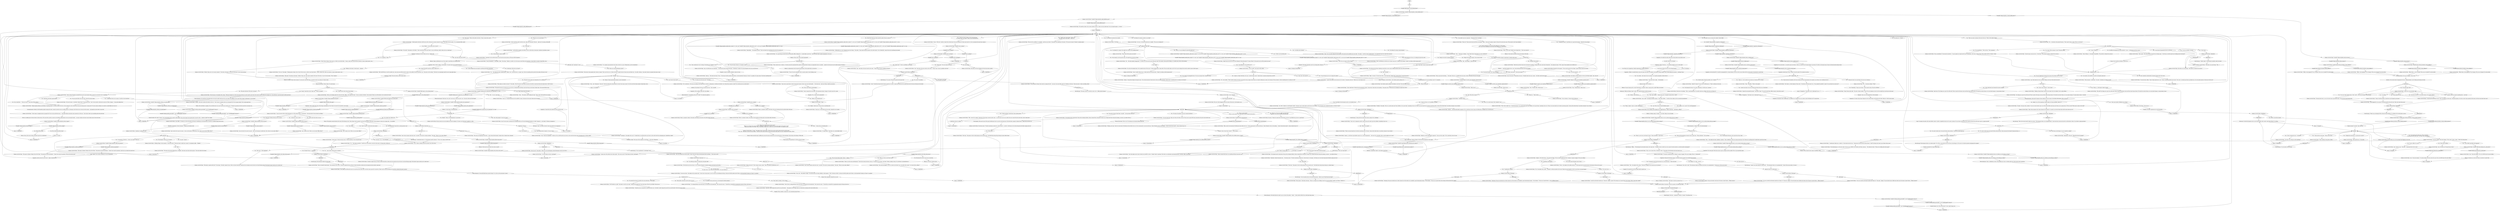 # VILLAGE / NETPICKER
# You see a middle-aged woman with a tea-length skirt, rubber boots and a rain jacket. Brown, curly hair, a sword on her side. She doesn't notice you.
# ==================================================
digraph G {
	  0 [label="START"];
	  1 [label="input"];
	  2 [label="Jump to: [islandisthub]"];
	  3 [label="Conceptualization: Life-world? Someone's been reading up on last century Gottwaldian philosophers. Play it cool now."];
	  4 [label="Reaction Speed: You didn't *only* get shot."];
	  5 [label="You: \"I've looked at the documents and no, you shouldn't have.\""];
	  6 [label="Lilienne, the Net Picker: \"They're cute and small now, but they're growing up fast. Too fast, I had my first drink when I was eleven, because I was so bored...\""];
	  7 [label="Lilienne, the Net Picker: \"Yeah, *I'm* not really looking for that anymore. Not much into the middle-class ones either.\" She sighs. \"I could use some *landed gentry*, but apparently they don't make those anymore.\""];
	  8 [label="Lilienne, the Net Picker: \"Anyway...\" She clears her throat. Twice. \"I'd look near the fish market north of here, on the boardwalk. Drunks are *drawn* to markets, for some reason. Was there something else?\""];
	  9 [label="Half Light: And *sometimes* it isn't."];
	  10 [label="Lilienne, the Net Picker: \"Yeah...\" She smiles, slowly shaking her head. \"That's what I tell myself every morning.\""];
	  11 [label="Lilienne, the Net Picker: IsKimHere()"];
	  12 [label="IsKimHere()", shape=diamond];
	  13 [label="!(IsKimHere())", shape=diamond];
	  14 [label="Jump to: [MAINHUB]"];
	  15 [label="You: \"Drunk-date.\" (Tap on your throat.) \"All we need is booze. The rest will follow.\""];
	  16 [label="Suggestion: You were good. Why did you have to get so creepy all of the sudden? Now it's just questions again."];
	  17 [label="Kim Kitsuragi: \"I guess I can come along for a quick stroll...\" The lieutenant looks at you apologetically. \"I mean if the ma'am insists, of course.\""];
	  18 [label="Lilienne, the Net Picker: \"I do, yes. A stroll on the beach sounds nice, doesn't it?\" She nods. \"Alright. I'll see the kids haven't killed each other and we'll meet at Land's End in... fifteen minutes?\""];
	  19 [label="Lilienne, the Net Picker: \"I do, yes. A stroll on the beach sounds nice, doesn't it?\" She nods. \"Alright. I'll see the kids haven't killed each other and we'll meet at Land's End in... fifteen minutes?\""];
	  20 [label="MAINHUB"];
	  21 [label="Kim Kitsuragi: \"You've graduated to *Lawbringer* now?\""];
	  22 [label="You: \"I need to know about those human bodies.\""];
	  23 [label="Lilienne, the Net Picker: \"Well, the RCM has to wait for another one, cause some army folks came by, took it in the middle of the bay and blew it up.\" She spits over the railing. \"The blast was surprisingly timid for such a huge spiky thing.\""];
	  24 [label="You: \"Walking on the beach. Sounds quite... romantic.\""];
	  25 [label="Lilienne, the Net Picker: \"Oh, very.\" She laughs. \"Finding pieces of glass, bits of wood. Every once in a while we get dead bodies -- human, animal, fish, other sea creatures. A mine washed ashore, once...\""];
	  26 [label="You: \"Just, somewhere...\" (Close your eyes.) \"Away from all this sadness.\""];
	  27 [label="Suggestion: She's making a joke. Her voice softens."];
	  28 [label="Lilienne, the Net Picker: Variable[\"village.netpicker_shivers_trigger\"]"];
	  29 [label="Variable[\"village.netpicker_shivers_trigger\"]", shape=diamond];
	  30 [label="!(Variable[\"village.netpicker_shivers_trigger\"])", shape=diamond];
	  31 [label="Hand/Eye Coordination: Factory balanced... bakelite and stainless steel."];
	  32 [label="Lilienne, the Net Picker: Variable[\"auto.is_snowing\"]"];
	  33 [label="Variable[\"auto.is_snowing\"]", shape=diamond];
	  34 [label="!(Variable[\"auto.is_snowing\"])", shape=diamond];
	  35 [label="Lilienne, the Net Picker: IsKimHere()"];
	  36 [label="IsKimHere()", shape=diamond];
	  37 [label="!(IsKimHere())", shape=diamond];
	  38 [label="posttribunal"];
	  39 [label="islandisthub"];
	  40 [label="You: \"Thank you, I'll use your skiff to get there then.\"\n\"Thank you, we'll use your skiff to get there then.\""];
	  41 [label="Jump to: [braggard]"];
	  42 [label="Jump to: [islandisthub]"];
	  43 [label="You: \"I don't think they have funerals for motor carriages.\""];
	  44 [label="Lilienne, the Net Picker: \"Were you?\" Her eyes dart back and forth on the paper. \"Hmm... this says by signing I agree to living with construction noise. What exactly is the Union building?\""];
	  45 [label="You: \"On second thought, don't sign the papers.\""];
	  46 [label="Lilienne, the Net Picker: \"Sure, sure... that makes it alright.\" She rolls her eyes, but then suddenly a smile appears. \"Still, I do hope you find it. Look near the fish market north of here, on the boardwalk. Drunks are *drawn* to markets.\""];
	  47 [label="Kim Kitsuragi: \"Can we maybe ask your twins about that place -- before we go? Would that be all right?\""];
	  48 [label="Encyclopedia: This must be one of the many fortifications that was used in the dying days of the Revolution. Against Coalition forces -- before they took this city."];
	  49 [label="Lilienne, the Net Picker: \"Yes. Well. I looked at it and thought I should -- because it says *youth centre* and I have my own children. I am, of course, just a stupid poor person, so what do I know?\""];
	  50 [label="Lilienne, the Net Picker: \"Probably.\" She smiles. \"But it is a youth centre and I have children. Got to give them *something* else to do. They're cute and small now, but they're growing up fast. I had my first drink when I was eleven, because I was so bored...\""];
	  51 [label="looking for folks HUB"];
	  52 [label="You: \"I'm looking for missing cryptozoologists.\""];
	  53 [label="You: \"People who look for imaginary animals.\""];
	  54 [label="Lilienne, the Net Picker: \"Well, how can I assist you then, officer?\""];
	  55 [label="Jump to: [MAINHUB]"];
	  56 [label="You: \"I guess so. Doesn't feel like a lot to me. I could be doing *more*. Maybe there's someone missing from your life?\""];
	  57 [label="Lilienne, the Net Picker: \"Unbelievable, you *are* looking for more lost things.\" She smiles. \"Doom Spiral losing his jacket on the other hand is *very* believable. I mean he has lost everything else already.\""];
	  58 [label="Lilienne, the Net Picker: Variable[\"village.netpicker_phyint_intro_expression\"]"];
	  59 [label="Variable[\"village.netpicker_phyint_intro_expression\"]", shape=diamond];
	  60 [label="!(Variable[\"village.netpicker_phyint_intro_expression\"])", shape=diamond];
	  61 [label="You: \"Yeah, death is nothing. I shit on death.\""];
	  62 [label="Volition: She would like to complain. She would like that very much. But she can't and she won't. 'Though' has gotten her this far and she's not giving it up."];
	  63 [label="Empathy: She didn't appreciate your cold rationality."];
	  64 [label="Suggestion: What if I told you... it is actually possible to go on a date sober?"];
	  65 [label="Lilienne, the Net Picker: IsKimHere()"];
	  66 [label="IsKimHere()", shape=diamond];
	  67 [label="!(IsKimHere())", shape=diamond];
	  68 [label="Lilienne, the Net Picker: \"Alright, I will walk with you.\" She raises her finger. \"But you need to understand that *nothing* is going to happen. We're just walking.\""];
	  69 [label="You: \"Just a good old fashion walk. I like it.\""];
	  70 [label="You: \"Lilienne, walk with me.\""];
	  71 [label="You: \"Nice sword.\" (Point at the sabre on her hip.) \"Does it come with a story?\""];
	  72 [label="Lilienne, the Net Picker: There's a moment's silence. She looks at the slush-like rain-thing melt on the yellow belly of the boat."];
	  73 [label="You: \"I got shot in the foot. It was pretty bad-ass. You would've liked it.\""];
	  74 [label="You: \"What's on that island?\"\n\"What's on that island? I saw some kind of ruins through the binoculars...\""];
	  75 [label="You: \"I also got shot in the chest.\" (Point to your chest.)"];
	  76 [label="Endurance: You feel the ligament move on your left shoulder. And a small, warm drip of blood. It's nothing."];
	  77 [label="Lilienne, the Net Picker: \"Aye.\" She nods solemnly. \"Not a lot of RCM men who aren't killers.\""];
	  78 [label="You: \"Which kids?\""];
	  79 [label="workingthings"];
	  80 [label="You: \"If you haven't been there yourself, who has?\""];
	  81 [label="You: \"I've done worse.\"\n\"You think *that's* bad? Wait till you hear about *civil asset forfeiture*!\" "];
	  82 [label="You: Keep it to yourself."];
	  83 [label="Logic: Indeed. You're always confused as to your whereabouts."];
	  84 [label="Suggestion: This is what is called a *conversation*. You don't have to be guarded right now."];
	  85 [label="Endurance: Walks are fucking *great* cardio. Very stable fat-burner. Aerobic exercise."];
	  86 [label="Lilienne, the Net Picker: Variable[\"plaza.tribunal_shoulder_wound_avoided_reaction\"]"];
	  87 [label="Variable[\"plaza.tribunal_shoulder_wound_avoided_reaction\"]", shape=diamond];
	  88 [label="!(Variable[\"plaza.tribunal_shoulder_wound_avoided_reaction\"])", shape=diamond];
	  89 [label="You: \"I'm looking for a suspect who might have stayed in this neighbourhood.\""];
	  90 [label="You: \"Where did they go?\""];
	  91 [label="Drama: She's genuinely rooting for you, sire!"];
	  92 [label="Empathy: A gush of sadness suddenly washes over her."];
	  93 [label="You: \"Khm... I wanna ask you something else.\""];
	  94 [label="You: \"I got drunk and apparently drove it in the sea.\""];
	  95 [label="Untitled hub"];
	  96 [label="You: \"It's a pity we don't get to do more frivolous side-activities. I would have really liked that.\""];
	  97 [label="Empathy: He liked the Coupris funeral idea."];
	  98 [label="Rhetoric: You just wanna go for a walk. What kind of a *monster* doesn't wanna go for a walk? Walks are innocent."];
	  99 [label="Suggestion: Having the lieutenant along is a fail-safe measure against any possible funny-business."];
	  100 [label="Rhetoric: Why does she care about the waves so much?"];
	  101 [label="Lilienne, the Net Picker: \"The name is Lilienne. People call me Net Picker.\" She gestures toward the fishnets. \"I think I have time for questions. What are the other ones?\""];
	  102 [label="You: \"Oh...\" Say no more. Wait for her to continue."];
	  103 [label="You: \"Is that enough to make a living?\""];
	  104 [label="Kim Kitsuragi: \"No, ma'am. We have no quarrel with sunny days.\""];
	  105 [label="Lilienne, the Net Picker: \"Look at you, you can barely walk!\""];
	  106 [label="Lilienne, the Net Picker: \"Everyone does that, in a way. You don't have to get shot for that.\" She waves her hand dismissively."];
	  107 [label="Jump to: [braggard]"];
	  108 [label="You: \"I was a killer long before this happened.\""];
	  109 [label="Lilienne, the Net Picker: Variable[\"XP.coin_operated_bay\"]"];
	  110 [label="Variable[\"XP.coin_operated_bay\"]", shape=diamond];
	  111 [label="!(Variable[\"XP.coin_operated_bay\"])", shape=diamond];
	  112 [label="Lilienne, the Net Picker: \"Hundreds. Maybe thousands even...\" She looks around. \"The kids sometimes go there too, I know they do. On barges. I tell them not to but they bring back old bullet casings and such.\""];
	  113 [label="You: \"I don't get attached. Definitely not to things.\""];
	  114 [label="Lilienne, the Net Picker: \"Here you go.\""];
	  115 [label="Lilienne, the Net Picker: Variable[\"village.ww_told_to_get_netpickers_signature_first\"]"];
	  116 [label="Variable[\"village.ww_told_to_get_netpickers_signature_first\"]", shape=diamond];
	  117 [label="!(Variable[\"village.ww_told_to_get_netpickers_signature_first\"])", shape=diamond];
	  118 [label="Lilienne, the Net Picker: She pulls out the papers. \"Evrart and his plan for the village. I guess it does sound nice enough...\""];
	  119 [label="Lilienne, the Net Picker: \"If one of 'em lost something, that's as good a place to start looking as any.\""];
	  120 [label="Jump to: [MAINHUB]"];
	  121 [label="Rhetoric: She knew you were one when you took her to Land's End."];
	  122 [label="Physical Instrument: Mines! Mines! You need mines."];
	  123 [label="Untitled hub"];
	  124 [label="You: \"Wait. Why did you sign it?\""];
	  125 [label="Lilienne, the Net Picker: \"Anyhow.... you also need Isobel's signature. If it's a bad idea, she won't sign. You'll find she's a tougher nut to crack than me.\""];
	  126 [label="Jump to: [MAINHUB]"];
	  127 [label="Lilienne, the Net Picker: \"Oh? Who?\""];
	  128 [label="Lilienne, the Net Picker: \"Aye, we all feel that way sometimes...\" She turns her gaze towards the beach. \"Sometimes I wonder if I'm the protagonist even in my own life story.\""];
	  129 [label="Lilienne, the Net Picker: \"He didn't respect the sea. Went out there drunk like a skunk and sure enough one day the boat was found floating empty. The bloated corpse turned up two weeks later.\""];
	  130 [label="Kim Kitsuragi: \"That's all we have time for right now anyway.\" The lieutenant looks at you sympathetically. \"Come back here in June and see how you feel about it then. It's not like it's going anywhere.\""];
	  131 [label="You: \"Since the dawn of mankind, Al-Gul has watched over the re-procreation of our species. Lay with me. Let's celebrate the Gul.\""];
	  132 [label="Lilienne, the Net Picker: \"Okay.\" She blinks. \"Where is this going?\""];
	  133 [label="Lilienne, the Net Picker: IsEvening()"];
	  134 [label="IsEvening()", shape=diamond];
	  135 [label="!(IsEvening())", shape=diamond];
	  136 [label="Lilienne, the Net Picker: \"Charming. My man was like that too. Had to knock two of his teeth out to establish a good relationship dynamic.\" She chuckles. \"I'll see you at Land's End in... let's say fifteen minutes.\""];
	  137 [label="Lilienne, the Net Picker: \"Gone.\""];
	  138 [label="Lilienne, the Net Picker: \"A fishing village. On the seashore.\" She looks around. \"This place doesn't really have a name. It's sometimes called... *Illisible*.\""];
	  139 [label="You: \"Drugs? I need info on this. Major narc.\" (Point to yourself.)"];
	  140 [label="Lilienne, the Net Picker: \"Oh...\" she looks at the pointed direction. \"That's good to know, I guess. Why is it in the sea?\""];
	  141 [label="Shivers: It's home."];
	  142 [label="You: \"Sunny days?\" (Put your hand in the rain.)"];
	  143 [label="Lilienne, the Net Picker: \"Good. 'Twould have been bad news had it turned out it wasn't a sunny day. Bad news for the skiff. Bad news for the nets. Bad news for the kids.\""];
	  144 [label="Conceptualization: You're not *limping*. You're *you*."];
	  145 [label="Lilienne, the Net Picker: \"Is this from the shooting in town?\" She's not letting it go that easy. \"We heard gunshots. Not that we don't hear gunshots all the time, but they were closer than usual.\""];
	  146 [label="Kim Kitsuragi: \"Of course, ma'am. It's only for a day or two -- official police business.\""];
	  147 [label="You: \"I'm not a killer, I'm a cop.\""];
	  148 [label="You: Nod along attentively."];
	  149 [label="You: \"You said you haven't been there *yourself* -- who has then? If not you?\""];
	  150 [label="Lilienne, the Net Picker: \"Oh yeah,\" she says with a chuckle. \"You won't even be able to get it out of the water before early June and where are you gonna bury it? Who to invite? What music to play at the wake?\""];
	  151 [label="Lilienne, the Net Picker: \"Men with authority have their quirks. Comes with never being second-guessed about anything...\" She waves you off."];
	  152 [label="Lilienne, the Net Picker: There's a moment's silence. She looks at the rain streaming down the yellow belly of the boat."];
	  153 [label="Lilienne, the Net Picker: \"I'm sure you have,\" she replies with a peculiar look. \"I don't have to hear about it, but I do wish you luck finding the thing. Look near the fish market north of here, on the boardwalk. Drunks are *drawn* to markets.\""];
	  154 [label="Lilienne, the Net Picker: \"Okay, when did this person stay here?\""];
	  155 [label="You: \"Idiot Doom Spiral over there needs his jacket. Have you seen it?\""];
	  156 [label="Jump to: [MAINHUB]"];
	  157 [label="Jump to: [MAINHUB]"];
	  158 [label="Lilienne, the Net Picker: She looks at you and shrugs. \"This calls for a funeral if you ask me.\""];
	  159 [label="Lilienne, the Net Picker: \"Hm, an installation?\" She raises her eyebrows. \"Us poor people are stupid and don't get 'installations'. All I see is a heap of trash. This actually calls for a funeral, I think.\""];
	  160 [label="Lilienne, the Net Picker: Variable[\"village.netpicker_date_wc_fail_for_second_time\"]"];
	  161 [label="Variable[\"village.netpicker_date_wc_fail_for_second_time\"]", shape=diamond];
	  162 [label="!(Variable[\"village.netpicker_date_wc_fail_for_second_time\"])", shape=diamond];
	  163 [label="Lilienne, the Net Picker: \"Eh...\" she looks confused. \"What?\""];
	  164 [label="You: \"To the island of Ecstasy in the carnal Sea of Lust, baby.\""];
	  165 [label="Inland Empire: Was that... acceptance? It feels so *normal*. Nourishing even."];
	  166 [label="Lilienne, the Net Picker: Variable[\"village.netpicker_fisherwoman_first\"]"];
	  167 [label="Variable[\"village.netpicker_fisherwoman_first\"]", shape=diamond];
	  168 [label="!(Variable[\"village.netpicker_fisherwoman_first\"])", shape=diamond];
	  169 [label="You: \"As always, I am... the Lawbringer.\""];
	  170 [label="You: \"This place looks bad. Why don't you leave?\""];
	  171 [label="You: \"So where are all the men now?\" (Proceed.)"];
	  172 [label="Lilienne, the Net Picker: \"Some went to patch their wounds, their lesson learned, others were more thick-headed...\" She looks down. \"And one of them I ended up marrying.\""];
	  173 [label="Jump to: [swordhub]"];
	  174 [label="Authority: She refuses?! But your word is the *law*. *You* are LAW!"];
	  175 [label="Lilienne, the Net Picker: \"Bottles. Drugs, also. Lost cargo in general.\" She looks at the beach. \"But most of the time, it's just wood and glass.\""];
	  176 [label="You: \"Okay. Enough about this place.\""];
	  177 [label="Lilienne, the Net Picker: \"What happened to you anyway? We heard gunshots from the town. They were closer than usual.\""];
	  178 [label="Lilienne, the Net Picker: Variable[\"village.netpicker_said_you_harry\"]"];
	  179 [label="Variable[\"village.netpicker_said_you_harry\"]", shape=diamond];
	  180 [label="!(Variable[\"village.netpicker_said_you_harry\"])", shape=diamond];
	  181 [label="You: \"What is it with you and those waves?\""];
	  182 [label="Lilienne, the Net Picker: There's a moment's silence. She looks at the slushy snow-melt on the yellow belly of the boat."];
	  183 [label="You: \"True. Most people I've met are scared.\""];
	  184 [label="Rhetoric: She sounds incredulous about the niceness of the idea."];
	  185 [label="Lilienne, the Net Picker: \"I shouldn't have?\""];
	  186 [label="You: \"Wait, 'the like'?\""];
	  187 [label="Jump to: [looking for folks HUB]"];
	  188 [label="You: \"I'm looking for someone else actually.\""];
	  189 [label="You: \"Time really is the best cure for sorrow, isn't it?\""];
	  190 [label="Lilienne, the Net Picker: \"Go right ahead.\" She looks at you, head slightly tilted."];
	  191 [label="Lilienne, the Net Picker: \"I understand, believe me, I really do.\" She brushes back her hair. \"I think about all the frivolous side-activities I *could* be doing every time I go out there with my nets.\""];
	  192 [label="Lilienne, the Net Picker: Variable[\"village.netpicker_date_wc_failed_once\"]"];
	  193 [label="Variable[\"village.netpicker_date_wc_failed_once\"]", shape=diamond];
	  194 [label="!(Variable[\"village.netpicker_date_wc_failed_once\"])", shape=diamond];
	  195 [label="Lilienne, the Net Picker: \"Alcohol? Connect? I'm not sure I'm following you.\" There's confusion in her eyes."];
	  196 [label="Untitled hub"];
	  197 [label="Lilienne, the Net Picker: \"Fine,\" she replies with a shrug. \"The date is dropped. Now what else can we discuss?\""];
	  198 [label="Lilienne, the Net Picker: \"Aye, the sea's gonna calm down soon. I can feel it. The wind is turning southeast.\" She nods. \"What's on your mind, officer?\""];
	  199 [label="You: \"Why don't more women arm themselves if it's so effective?\""];
	  200 [label="Lilienne, the Net Picker: \"To the waves.\" Her eyes stop in yours. \"The sea took him. It was a long time ago.\""];
	  201 [label="You: \"Wait, why? If they're thick-headed...\""];
	  202 [label="You: \"He died? Was he... murdered?\""];
	  203 [label="You: \"I understand what you're saying. It could be worse elsewhere.\""];
	  204 [label="You: Why would anyone like it here?"];
	  205 [label="Lilienne, the Net Picker: \"Aye.\" She looks at the rain circles on the water. \"*Sunny* days. You got a problem with that?\""];
	  206 [label="You: \"No, ma'am. No problem.\""];
	  207 [label="You: \"Some people hurt me.\""];
	  208 [label="Lilienne, the Net Picker: IsKimHere()"];
	  209 [label="IsKimHere()", shape=diamond];
	  210 [label="!(IsKimHere())", shape=diamond];
	  211 [label="Lilienne, the Net Picker: Variable[\"plaza.tribunal_shoulder_wound_suffered\"]"];
	  212 [label="Variable[\"plaza.tribunal_shoulder_wound_suffered\"]", shape=diamond];
	  213 [label="!(Variable[\"plaza.tribunal_shoulder_wound_suffered\"])", shape=diamond];
	  214 [label="Lilienne, the Net Picker: \"If you promise to bring it back. And no scraping the hull -- I just got it nice and yellow. And *no* drinking on the boat.\" Her eyes narrow. \"And no joyriding, either.\""];
	  215 [label="Jump to: [islandisthub]"];
	  216 [label="Lilienne, the Net Picker: IsKimHere()"];
	  217 [label="IsKimHere()", shape=diamond];
	  218 [label="!(IsKimHere())", shape=diamond];
	  219 [label="Lilienne, the Net Picker: Variable[\"village.netpicker_altgreet_postdate\"]"];
	  220 [label="Variable[\"village.netpicker_altgreet_postdate\"]", shape=diamond];
	  221 [label="!(Variable[\"village.netpicker_altgreet_postdate\"])", shape=diamond];
	  222 [label="You: \"I changed my mind. I would like you to sign the documents.\" (Hand her the envelope.)"];
	  223 [label="Lilienne, the Net Picker: \"Not the best use of your time, is it, Mr. Lawman? Harassin' homeless people on the beach and the like...\""];
	  224 [label="Half Light: *She's* not afraid, however. Does that make her not dangerous?"];
	  225 [label="Interfacing: Aye-aye, captain."];
	  226 [label="Jump to: [MAINHUB]"];
	  227 [label="Lilienne, the Net Picker: \"That's what I asked *you*.\" She tilts her head. \"It's a youth centre and I have children. Got to give them *something* else to do. They're cute and small now, but they're growing up fast. I had my first drink when I was eleven, because I was so bored...\""];
	  228 [label="Jump to: [MAINHUB]"];
	  229 [label="You: \"Really?\""];
	  230 [label="You: \"The husband isn't for me. I'm looking for him for his wife.\""];
	  231 [label="terrier hub"];
	  232 [label="You: \"It's healthy to let go and move on. Gotta keep the wheels spinning.\""];
	  233 [label="Lilienne, the Net Picker: \"Quite the sign. An eye-sore too.\" She frowns. \"The situation calls for a funeral if you ask me.\""];
	  234 [label="You: \"I wanna be close to you and there's but one way to intimacy...\""];
	  235 [label="You: I'm listening."];
	  236 [label="Suggestion: *Before* recorded history, men and women were able to do simple, very primitive things together sober. Acknowledge the situation -- and keep it basic."];
	  237 [label="Lilienne, the Net Picker: \"Oh no, *you* come with us. Seriously, I insist.\" She smiles at the lieutenant and turns back to you..."];
	  238 [label="Lilienne, the Net Picker: She's thinking, eyes mapping your rugged features. \"Where would this... walk take us, officer?\""];
	  239 [label="Lilienne, the Net Picker: \"Anything I can help you with?\""];
	  240 [label="Lilienne, the Net Picker: \"Don't have any,\" she replies with a shrug. \"Those get cleaned out so fast even the local bums can only stand by and watch with watery mouths. Always by strangers too. Union folk don't stand this kind of stuff around here.\""];
	  241 [label="You: \"Behold!\" (Point to *The Expression* on your face.)"];
	  242 [label="Lilienne, the Net Picker: Her eyes meet yours and suddenly she starts laughing. It's hoarse. As if she hasn't laughed in a while."];
	  243 [label="You: \"Gone? Coward! I would never leave anyone.\""];
	  244 [label="Lilienne, the Net Picker: \"Aye.\" She looks at the snow melt in the water. \"*Sunny* days. You got a problem with that?\""];
	  245 [label="Authority: She sounds almost disappointed with you. *Reprimanding* you for falling and hurting your knee."];
	  246 [label="Lilienne, the Net Picker: \"Aye, I bet they are. The good ones at least.\""];
	  247 [label="Jump to: [braggard]"];
	  248 [label="Lilienne, the Net Picker: \"Aye,\" she nods."];
	  249 [label="Lilienne, the Net Picker: \"Mhm, used to be some kind of fortification there before the war -- for the communards. An anti-aircraft gun, I think. Bombed to bits in the landing... I haven't been there myself -- always steered clear of it.\""];
	  250 [label="You: \"I have some loose ends to tie up.\""];
	  251 [label="Lilienne, the Net Picker: She thinks in silence, glances at the sea and finally speaks: \"Aye, why not?\""];
	  252 [label="Lilienne, the Net Picker: \"Fine.\" The pen clicks. \"Here you go.\""];
	  253 [label="Lilienne, the Net Picker: \"Always seemed like there was something off about that islet to me...\""];
	  254 [label="Horrific Necktie: Do it! Hit on the widow! It's the *right* thing to do."];
	  255 [label="Lilienne, the Net Picker: \"Besides, you also need Isobel's signature,\" she says with a smile. \"If it's a bad idea, she won't sign.\""];
	  256 [label="Lilienne, the Net Picker: \"I don't really know. Further down the peninsula I guess. I mean that's where they were heading.\" She points north. \"Who else are you looking for, beside Snow Men?\""];
	  257 [label="Lilienne, the Net Picker: Variable[\"village.netpicker_asked_about_cryptos\"] == true  and  Variable[\"village.netpicker_asked_about_wch\"] == true  and  Variable[\"village.netpicker_asked_about_ruby\"] == true"];
	  258 [label="Variable[\"village.netpicker_asked_about_cryptos\"] == true  and  Variable[\"village.netpicker_asked_about_wch\"] == true  and  Variable[\"village.netpicker_asked_about_ruby\"] == true", shape=diamond];
	  259 [label="!(Variable[\"village.netpicker_asked_about_cryptos\"] == true  and  Variable[\"village.netpicker_asked_about_wch\"] == true  and  Variable[\"village.netpicker_asked_about_ruby\"] == true)", shape=diamond];
	  260 [label="Lilienne, the Net Picker: Variable[\"whirling.mirror_expression_saw_expression\"] == true"];
	  261 [label="Variable[\"whirling.mirror_expression_saw_expression\"] == true", shape=diamond];
	  262 [label="!(Variable[\"whirling.mirror_expression_saw_expression\"] == true)", shape=diamond];
	  263 [label="Lilienne, the Net Picker: \"Us working folk don't have the luxury to be bed-sick with melancholy.\" She crosses her arms. \"I buried him, mourned for an appropriate amount of time, and went on.\""];
	  264 [label="Lilienne, the Net Picker: \"I buried my man, mourned for a month and that was it. Life didn't really change that much for me and the kids. Not for the worse at least.\""];
	  265 [label="Interfacing: Spikey? Must have been a naval contact mine."];
	  266 [label="Jump to: [MAINHUB]"];
	  267 [label="Kim Kitsuragi: \"I think I might,\" the lieutenant mumbles under his breath."];
	  268 [label="Lilienne, the Net Picker: \"Police business. I understand.\" She nods. \"Anything I can help you with?\""];
	  269 [label="Suggestion: Get the drink ON. It would be unimaginable for a human female to have sex with a man without Al-Gul as the master of ceremonies to guide them."];
	  270 [label="Jump to: [MAINHUB]"];
	  271 [label="You: \"Get hammered with me. On a date. Drunk-date. It will be nice, I promise.\""];
	  272 [label="You: What you're suggesting is highly experimental. Possibly dangerous."];
	  273 [label="Lilienne, the Net Picker: \"Just a walk?!\" She feigns extreme surprise. \"I don't know, officer -- I would not have taken you for an innocent perambulator.\""];
	  274 [label="Rhetoric: That's exactly what I meant. Incredibly creepy."];
	  275 [label="Jump to: [MAINHUB]"];
	  276 [label="Lilienne, the Net Picker: Variable[\"village.netpicker_date_succ_elchem_no_such_thing_as_creepy\"]"];
	  277 [label="Variable[\"village.netpicker_date_succ_elchem_no_such_thing_as_creepy\"]", shape=diamond];
	  278 [label="!(Variable[\"village.netpicker_date_succ_elchem_no_such_thing_as_creepy\"])", shape=diamond];
	  279 [label="Lilienne, the Net Picker: \"Sure is. *The Sun* I call her. Coated with a fresh layer of tar just yesterday. It'll take some time for it to dry, assuming the sunny days continue.\""];
	  280 [label="Jump to: [MAINHUB]"];
	  281 [label="Lilienne, the Net Picker: \"Sure.\" Her face straightens. \"It looks as if you could face-down any horror in the world with that same unchanging grin. It's like a shield.\""];
	  282 [label="You: \"What do you do around here?\""];
	  283 [label="You: \"I've questions. The first is -- what's your name?\" (Move on.)"];
	  284 [label="Lilienne, the Net Picker: IsKimHere()"];
	  285 [label="IsKimHere()", shape=diamond];
	  286 [label="!(IsKimHere())", shape=diamond];
	  287 [label="greetohub"];
	  288 [label="Lilienne, the Net Picker: \"Uh...\" She raises an eyebrow. \"Good for you. He, however, was lost to the waves. It's been quite a while now.\""];
	  289 [label="Lilienne, the Net Picker: IsKimHere()"];
	  290 [label="IsKimHere()", shape=diamond];
	  291 [label="!(IsKimHere())", shape=diamond];
	  292 [label="Lilienne, the Net Picker: \"I don't mean to complain about my pauper life. We are warm and fed here and...\" She smiles faintly and plucks some seaweed out of the net. \"I don't know, there's just something about this shit hole.\""];
	  293 [label="You: Say nothing."];
	  294 [label="Lilienne, the Net Picker: \"Doesn't look like nothing. Looks like you got banged up real good.\""];
	  295 [label="Lilienne, the Net Picker: \"Aye, I guess you are.\" She nods. \"I understand that's how it goes.\""];
	  296 [label="Lilienne, the Net Picker: \"See, that makes me not want to lend you my skiff. On a boat, *rocking* leads to capsizing. That there is an absolutely one-hundred percent *rock-free* skiff, you got that?\""];
	  297 [label="Lilienne, the Net Picker: The crow's feet disappear from the corners of her eyes, as she smiles at you."];
	  298 [label="You: \"Is there anything I should know about getting there?\""];
	  299 [label="Jump to: [islandisthub]"];
	  300 [label="You: \"What an... odd thought. Maybe I should.\""];
	  301 [label="Lilienne, the Net Picker: She shrugs. \"If you say so.\""];
	  302 [label="Jump to: [MAINHUB]"];
	  303 [label="Lilienne, the Net Picker: \"The name is Lilienne. People call me Net Picker.\" She gestures toward the fishnets. \"I think I have time for questions. And that was actually the second one.\""];
	  304 [label="Lilienne, the Net Picker: Variable[\"village.netpicker_asked_one_question\"]"];
	  305 [label="Variable[\"village.netpicker_asked_one_question\"]", shape=diamond];
	  306 [label="!(Variable[\"village.netpicker_asked_one_question\"])", shape=diamond];
	  307 [label="Lilienne, the Net Picker: \"What is it with waves and fishermen?\" She tilts her head and looks at the sea. \"We need to be out there, with them. Fishing, making a living. So I ask them to accommodate me.\""];
	  308 [label="You: \"This place is kinda growing on me, you know.\""];
	  309 [label="Lilienne, the Net Picker: \"Aye, but don't let it grow too much... this is not the place to settle down. Now, what's on your mind, Officer Harry?\""];
	  310 [label="Lilienne, the Net Picker: \"What a *nice* idea. Wouldn't have thought that...\" Her voice trails off."];
	  311 [label="Lilienne, the Net Picker: \"Be my guest.\" She looks at the boys. \"They've a strange way of talking. See if you can get anything *useful* out of them. I seldom do...\""];
	  312 [label="Lilienne, the Net Picker: \"You're welcome,\" she says with a little nod."];
	  313 [label="Lilienne, the Net Picker: IsKimHere()"];
	  314 [label="IsKimHere()", shape=diamond];
	  315 [label="!(IsKimHere())", shape=diamond];
	  316 [label="You: \"What do you mean?\""];
	  317 [label="You: \"I'm looking for someone, maybe you can help?\""];
	  318 [label="Lilienne, the Net Picker: \"Sorry I couldn't help you out.\" A faint smile runs across her face. \"Maybe I can help you find someone else?\""];
	  319 [label="You: \"I'm an agent of unstoppable forces. No one can escape what's coming for them.\""];
	  320 [label="Lilienne, the Net Picker: \"Oh,\" she chuckles. \"There's plenty missing, but that's too much for even an eager terrier like you to handle. Although you seem very thorough. Tell me instead, is there something else I can help you with?\""];
	  321 [label="Jump to: [MAINHUB]"];
	  322 [label="You: \"Do you like it?\""];
	  323 [label="Suggestion: Yeah, maybe steer clear of the things reminding her of the 'floater' she used to be married to. Just saying."];
	  324 [label="Lilienne, the Net Picker: \"Wasn't feeling it,\" she repeats thoughtfully. \"That calls for a funeral if you ask me.\""];
	  325 [label="Jump to: [Lilienne, the Net Picker: \"She looks at you and shrugs. \"This...\"]"];
	  326 [label="Lilienne, the Net Picker: \"You never know, officer. *Some* things might have a soul.\" There's something playful in her smile. \"But I get it. A rational guy like you probably has a lot on his plate anyway. So what can I do for you?\""];
	  327 [label="Logic: It's going to be quite a few years before 'nature' is able to completely take care of a motor carriage. You can always come back in few months and see if you still want to give it a proper send-off."];
	  328 [label="Lilienne, the Net Picker: \"But daydreaming is a rich man's game. At sea you can't afford to be careless and dream. Anyway...\" She shakes her head. \"What are we talking about here again?\""];
	  329 [label="Suggestion: You think she really needs more of that after her man died at sea?"];
	  330 [label="Suggestion: Alcohol-man? That's *exactly* what she needs! Now make her see that."];
	  331 [label="You: \"I'm a drunk -- don't know if you've noticed -- so I usually ask people to drink with me.\""];
	  332 [label="You: But *what* do I do then?!"];
	  333 [label="Lilienne, the Net Picker: HasVolitionDamage()"];
	  334 [label="HasVolitionDamage()", shape=diamond];
	  335 [label="!(HasVolitionDamage())", shape=diamond];
	  336 [label="Lilienne, the Net Picker: \"Alright. I'll go put the kids to bed and we'll meet at Land's End in... fifteen minutes.\""];
	  337 [label="Lilienne, the Net Picker: \"Charming. My man was like that too. Had to knock two of his teeth out to establish a good relationship dynamic.\" She chuckles. \"I'll see you at Land's End in the evening. Be there after dark, alright?\""];
	  338 [label="Lilienne, the Net Picker: \"Aye, officer.\" A woman in a rain coat stands on the quay, considering an overturned boat. A sword in a scabbard hangs from her hip."];
	  339 [label="Lilienne, the Net Picker: \"What makes you think we haven't?\" She smiles. \"Heh. The truth is that almost everyone in this life is scared and tired and stupid and too *dull* for that.\""];
	  340 [label="Jump to: [swordhub]"];
	  341 [label="You: \"What else?\""];
	  342 [label="You: Shake off the stupor."];
	  343 [label="You: \"I have a question for you.\" (Conclude.)"];
	  344 [label="Lilienne, the Net Picker: \"Officer, what happened? You're wounded. Why are you wounded? You look terrible.\""];
	  345 [label="Lilienne, the Net Picker: \"Of course. Can I help you with something?\""];
	  346 [label="Lilienne, the Net Picker: She nods. \"Please be conservative with the fuel, will you? I just filled her up, but it's a small tank.\""];
	  347 [label="Lilienne, the Net Picker: \"And why so? Our things are a part of our life-world. They're made with human sweat and they share human history. We should care about them as we care about humans, to some extent at least.\""];
	  348 [label="Lilienne, the Net Picker: \"The sign on the street leading here is *illegible*. Has been since they built this place.\" The wind rattles her earrings."];
	  349 [label="Lilienne, the Net Picker: \"The waves are beginning to die down... look at those little bastards. Simmer down. Simmer down, bastards.\""];
	  350 [label="You: \"I was asked to get your signature.\" (Hand her Evrart's envelope.)"];
	  351 [label="You: \"Evrart's planning to turn some of the village into a youth centre.\"\n\"Like I said, Evrart's planning to turn some of the village into a youth centre.\"
"];
	  352 [label="Rhetoric: A phenomenon that the spectral hand theory of the market fails to account for."];
	  353 [label="Lilienne, the Net Picker: \"Life didn't really change that much for me and the kids...\" She glances at the village where two little kids are playing with what look like rocks."];
	  354 [label="Jump to: [swordhub]"];
	  355 [label="Rhetoric: Coach means *The Expression*."];
	  356 [label="Suggestion: Not bad."];
	  357 [label="Lilienne, the Net Picker: \"I don't. But us working folk don't have the luxury to be bed-sick with melancholy.\" She crosses her arms. \"I buried him, mourned for an appropriate amount of time and went on.\""];
	  358 [label="Jump to: [MAINHUB]"];
	  359 [label="Horrific Necktie: He's right, *bratan*! You're descending and you need to climb higher. Soar on the wings of your spirit hawk. Or just do a line... whatever, right? Not a biggie."];
	  360 [label="Lilienne, the Net Picker: Variable[\"village.netpicker_redc_open\"]"];
	  361 [label="Variable[\"village.netpicker_redc_open\"]", shape=diamond];
	  362 [label="!(Variable[\"village.netpicker_redc_open\"])", shape=diamond];
	  363 [label="Lilienne, the Net Picker: \"Aye. Feels deserved, don't you think? Falling in the line of duty like that and all.\""];
	  364 [label="Jump to: [MAINHUB]"];
	  365 [label="MC Funeral"];
	  366 [label="You: \"I like you -- but I'm afraid to be around you, because you're a woman.\""];
	  367 [label="Suggestion: She doesn't even *understand* you asked her out. Perhaps you're too sober to pull it off right now? Try again later."];
	  368 [label="Lilienne, the Net Picker: \"Now there's a whole shipment of big words.\" She looks at you from head to toe. \"May mankind be plentiful, I guess? Can I get back to my nets now?\""];
	  369 [label="Lilienne, the Net Picker: \"I have and I don't really...\" She hesitates."];
	  370 [label="Lilienne, the Net Picker: She doesn't wait for an answer. You better get ready."];
	  371 [label="Lilienne, the Net Picker: \"Sometimes I also walk the beach to see what the sea has given up. The sea is full of surprises.\""];
	  372 [label="Empathy: If it is, then why the melancholy?"];
	  373 [label="Lilienne, the Net Picker: \"Like I said, fish, mostly. Sail the waves, take care of the kids. Pick nets... right now I'm tarring a little skiff.\""];
	  374 [label="You: \"I never thought the sea brought in anything particularly interesting.\""];
	  375 [label="Lilienne, the Net Picker: \"What else?\" She looks at the beach. \"Bottles. Drugs, also. Lost cargo in general. But most of the time, it's just wood and glass. *Very* romantic.\""];
	  376 [label="Lilienne, the Net Picker: \"Oh, but of course -- why didn't I think of that?\" She rolls her eyes. \"Look, I have mouths to feed and as much as I'd like a change, I... they need stability first.\""];
	  377 [label="Lilienne, the Net Picker: \"Well, good for you.\" She smiles."];
	  378 [label="Lilienne, the Net Picker: Variable[\"TASK.meet_lilienne_for_a_date_done\"]"];
	  379 [label="Variable[\"TASK.meet_lilienne_for_a_date_done\"]", shape=diamond];
	  380 [label="!(Variable[\"TASK.meet_lilienne_for_a_date_done\"])", shape=diamond];
	  381 [label="Lilienne, the Net Picker: \"Aye.\" She nods solemnly. \"I've always taken you for one, that's for sure. Not a lot of RCM men who aren't killers.\""];
	  382 [label="Lilienne, the Net Picker: \"I'm sad to hear that. Take care of that with ether, will you? Don't get too many RCM men around here. Be sad to lose the first one.\""];
	  383 [label="You: \"What if I wanna rock?\""];
	  384 [label="Lilienne, the Net Picker: Variable[\"village.netpicker_asked_skiff_from_her\"]"];
	  385 [label="Variable[\"village.netpicker_asked_skiff_from_her\"]", shape=diamond];
	  386 [label="!(Variable[\"village.netpicker_asked_skiff_from_her\"])", shape=diamond];
	  387 [label="Lilienne, the Net Picker: Variable[\"TASK.meet_lilienne_for_a_date_done\"]"];
	  388 [label="Variable[\"TASK.meet_lilienne_for_a_date_done\"]", shape=diamond];
	  389 [label="!(Variable[\"TASK.meet_lilienne_for_a_date_done\"])", shape=diamond];
	  390 [label="Lilienne, the Net Picker: \"Aye, I guess you do. What's on your mind, officer?\""];
	  391 [label="You: \"So, will you sign it?\""];
	  392 [label="You: \"Thought what exactly?\""];
	  393 [label="Physical Instrument: That's cool. You boasting your bacterial infection like that."];
	  394 [label="You: \"That's it, I'm not looking for anyone else right now.\""];
	  395 [label="You: \"Very recently, over the past few days. She might have arrived on Friday.\""];
	  396 [label="You: \"*No one* plays Johnny Jacket. I find it -- I keep it.\""];
	  397 [label="Suggestion: Ask her about the cool sword -- helps to break the ice."];
	  398 [label="Lilienne, the Net Picker: Variable[\"village.netpicker_rhet_whats_with_waves\"]"];
	  399 [label="Variable[\"village.netpicker_rhet_whats_with_waves\"]", shape=diamond];
	  400 [label="!(Variable[\"village.netpicker_rhet_whats_with_waves\"])", shape=diamond];
	  401 [label="Suggestion: Sounds like she'd prefer her men to be less 'real'."];
	  402 [label="Lilienne, the Net Picker: \"I apologize,\" she replies with a nod. \"It looked like you could face-down any horror in the world with that unchanging grin. Looked like a shield.\""];
	  403 [label="Untitled hub (02)"];
	  404 [label="Empathy: This is neither a touchy nor a very interesting topic for her."];
	  405 [label="Untitled hub (02)"];
	  406 [label="datefail HUB"];
	  407 [label="Kim Kitsuragi: \"Let's call it a walk.\" The lieutenant adjusts his glasses and looks at you apologetically. \"I will join you, if the ma'am insists.\""];
	  408 [label="You: \"I am! That's why you should definitely agree.\""];
	  409 [label="Lilienne, the Net Picker: Variable[\"village.netpicker_date_wc_succ_no_kim_location_rhet_no_creepy\"]"];
	  410 [label="Variable[\"village.netpicker_date_wc_succ_no_kim_location_rhet_no_creepy\"]", shape=diamond];
	  411 [label="!(Variable[\"village.netpicker_date_wc_succ_no_kim_location_rhet_no_creepy\"])", shape=diamond];
	  412 [label="Lilienne, the Net Picker: Variable[\"village.netpicker_date_wc_succ_no_kim_location_rhet_no_creepy\"]"];
	  413 [label="Variable[\"village.netpicker_date_wc_succ_no_kim_location_rhet_no_creepy\"]", shape=diamond];
	  414 [label="!(Variable[\"village.netpicker_date_wc_succ_no_kim_location_rhet_no_creepy\"])", shape=diamond];
	  415 [label="Lilienne, the Net Picker: \"No, I'm afraid not.\" Her eyes are smiling as her hand moves to the hilt. \"Attempting to confiscate the blade I use to keep these animals in check? You would put me in an early grave.\""];
	  416 [label="You: \"I'm good.\" [Leave.]"];
	  417 [label="You: \"I dodged the second shot. I can also get *not shot*.\""];
	  418 [label="Lilienne, the Net Picker: Variable[\"village.netpicker_wounds_talked_about\"]"];
	  419 [label="Variable[\"village.netpicker_wounds_talked_about\"]", shape=diamond];
	  420 [label="!(Variable[\"village.netpicker_wounds_talked_about\"])", shape=diamond];
	  421 [label="Jump to: [MAINHUB]"];
	  422 [label="You: \"Alright, I'm in. But organizing a funeral takes lot of time and effort, doesn't it?\""];
	  423 [label="Lilienne, the Net Picker: Variable[\"village.netpicker_said_you_harry\"]"];
	  424 [label="Variable[\"village.netpicker_said_you_harry\"]", shape=diamond];
	  425 [label="!(Variable[\"village.netpicker_said_you_harry\"])", shape=diamond];
	  426 [label="Lilienne, the Net Picker: \"Fine.\" The pen clicks. \"Here you go.\""];
	  427 [label="Visual Calculus: My prediction? It will be at least two days."];
	  428 [label="Lilienne, the Net Picker: \"You need to understand that *nothing* is going to happen. We're just walking. That's it. Understood?\""];
	  429 [label="You: \"I mean it's Evrart, so it's probably a mistake.\""];
	  430 [label="Kim Kitsuragi: \"Living with the construction noise is going to be a challenge.\""];
	  431 [label="Lilienne, the Net Picker: \"Sure, but it's temporary and for a good cause and I need to give the children *something* else to do...\""];
	  432 [label="Lilienne, the Net Picker: Variable[\"cargo.lilienne_leave_scepticism_for_sceptics\"]"];
	  433 [label="Variable[\"cargo.lilienne_leave_scepticism_for_sceptics\"]", shape=diamond];
	  434 [label="!(Variable[\"cargo.lilienne_leave_scepticism_for_sceptics\"])", shape=diamond];
	  435 [label="Lilienne, the Net Picker: \"Let's see,\" she tilts her head ever so slightly. \"Who are you looking for?\""];
	  436 [label="doomjacket HUB"];
	  437 [label="Jump to: [MAINHUB]"];
	  438 [label="Rhetoric: Of course. Question time!"];
	  439 [label="Electrochemistry: Is she flirting with you? A *little*? You think she might be..."];
	  440 [label="NoireHUB"];
	  441 [label="Lilienne, the Net Picker: \"Yeah, by himself. Inadvertently.\" She continues with a frown. \"He never respected the sea. Went out there drunk like a skunk and sure enough one day he didn't come back.\""];
	  442 [label="Jump to: [MAINHUB]"];
	  443 [label="You: \"It was an accident. I'm sorry.\""];
	  444 [label="You: \"No, that's senseless sentimentality. Inanimate objects don't have souls.\""];
	  445 [label="Rhetoric: Nothing creepy, *strange*, or out there. Keep it airy and simple."];
	  446 [label="Electrochemistry: Nah, it's definitely not that. She probably just wasn't ovulating right now. Never mind, back to questions."];
	  447 [label="Jump to: [MAINHUB]"];
	  448 [label="Lilienne, the Net Picker: \"Yes,\" she replies with a smile. \"*Someone* could get pushed in the water. Maybe even get laughed at. But I'm sure that's not gonna happen.\""];
	  449 [label="Empathy: You made her sad. She actually really wanted to go."];
	  450 [label="Lilienne, the Net Picker: \"From time to time people need a lesson in respect. That's just the way it is. Back in the day I caught the eyes of many men and believe me,\" she adds, tittering, \"men need a lesson in manners from time to time.\""];
	  451 [label="You: \"Isn't that what guns are for?\""];
	  452 [label="You: \"Interesting. What have you found?\""];
	  453 [label="You: \"You seem angry. Why?\""];
	  454 [label="Lilienne, the Net Picker: \"Officer Harry... you're wounded. Why are you wounded? You look terrible.\""];
	  455 [label="braggard"];
	  456 [label="Lilienne, the Net Picker: \"My husband used to drink there. Him and his drinking buddies. Always seemed like a bad place to drink to me. People died there during the landing, you know -- my mother told me...\""];
	  457 [label="Lilienne, the Net Picker: \"Be careful out there. Sea's calm as death, but still... there are ruins underwater. You can scrape the paint... or worse.\""];
	  458 [label="Lilienne, the Net Picker: \"Our things are a part of our life-world. They're made with human sweat and they share human history. We should care about them as we care about humans. To some extent at least,\" she adds."];
	  459 [label="Jump to: [MAINHUB]"];
	  460 [label="Jump to: [MAINHUB]"];
	  461 [label="Lilienne, the Net Picker: Variable[\"village.netpicker_said_you_harry\"]"];
	  462 [label="Variable[\"village.netpicker_said_you_harry\"]", shape=diamond];
	  463 [label="!(Variable[\"village.netpicker_said_you_harry\"])", shape=diamond];
	  464 [label="Lilienne, the Net Picker: DayCount() > 4"];
	  465 [label="DayCount() > 4", shape=diamond];
	  466 [label="!(DayCount() > 4)", shape=diamond];
	  467 [label="You: \"Thank you.\" (Take it back.)"];
	  468 [label="Jump to: [MAINHUB]"];
	  469 [label="Rhetoric: ... and those members have a vote, when electing the head of the local chapter."];
	  470 [label="Lilienne, the Net Picker: \"Oh...\" She looks slightly disappointed. \"I've been out on the sea for most of the past week. The weather's been good for fishing, so I usually start at four in the morning.\""];
	  471 [label="Jump to: [looking for folks HUB]"];
	  472 [label="Empathy: She seems genuinely sorry for not being able to help you."];
	  473 [label="Untitled hub"];
	  474 [label="Jump to: [braggard]"];
	  475 [label="Lilienne, the Net Picker: \"Absurdly and pointedly phrased.\" She doesn't laugh. \"You can be quite funny, officer. Anyway, what did you want?\""];
	  476 [label="Lilienne, the Net Picker: \"Funny. Funny sailor jokes.\" She nods, without smiling. \"Sorry if I'm not laughing out loud, but the comedy has worn thin over the years.\""];
	  477 [label="You: Get out of here with your crazy fringe theories!"];
	  478 [label="You: \"Is that a 'yes', ma'am? Is the walk happening?\""];
	  479 [label="Lilienne, the Net Picker: \"A stroll on the beach sounds nice.\" She nods. \"Alright, I guess I'll be seeing you at Land's End in the evening. When it gets dark, alright?\""];
	  480 [label="You: \"Be seeing you.\" [Leave.]"];
	  481 [label="Lilienne, the Net Picker: \"And go where? The fish are plentiful here and we get enough orders to get by. It's not great, but it's something.\""];
	  482 [label="You: \"Hold on... do you know how to use it?\""];
	  483 [label="Lilienne, the Net Picker: She whistles quietly, picking at the fishnet at her feet. The wind ruffles her hair."];
	  484 [label="Lilienne, the Net Picker: \"Ugh... sure. Venomosity.\" She nods. \"But boys will be boys and god knows we don't have many around. So far the sword has been enough to keep them in line.\""];
	  485 [label="Lilienne, the Net Picker: Variable[\"auto.is_raining\"]"];
	  486 [label="Variable[\"auto.is_raining\"]", shape=diamond];
	  487 [label="!(Variable[\"auto.is_raining\"])", shape=diamond];
	  488 [label="Lilienne, the Net Picker: \"Sure it is. 'Twould be bad news for the skiff if it weren't. Bad news for the nets. Bad news for the kids.\""];
	  489 [label="Kim Kitsuragi: \"There was an exchange of fire on Rue de Saint-Ghislaine. It's nothing to be worried about, ma'am.\""];
	  490 [label="Lilienne, the Net Picker: \"So you're a killer.\" She nods solemnly. \"That's good, I guess. I guess... Better than being dead.\""];
	  491 [label="Lilienne, the Net Picker: \"My husband used to drink there. Him and his drinking buddies. Always seemed like a bad place to drink to me. People died there during the landing, you know, my mother told me...\""];
	  492 [label="Lilienne, the Net Picker: \"The twins.\" She points to the two kids playing on the concrete yard. \"God forbid they bring the girl along on a rickety barge.\""];
	  493 [label="Lilienne, the Net Picker: \"Aye. No one wants to talk about how frightened they are. But only frightened people are *really* dangerous -- and *plenty* of them are dangerous.\""];
	  494 [label="Logic: Sound logic, division of labour. She leaves the scepticism to the sceptic."];
	  495 [label="You: \"A working class husband.\""];
	  496 [label="Lilienne, the Net Picker: \"A *lot* of stuff,\" she concurs with a smile."];
	  497 [label="Perception (Sight): The traces of her laughter are still there -- in her eyes, fading fast."];
	  498 [label="Lilienne, the Net Picker: Variable[\"whirling.necktie_personified\"]  and  CheckEquipped(\"neck_tie\")"];
	  499 [label="Variable[\"whirling.necktie_personified\"]  and  CheckEquipped(\"neck_tie\")", shape=diamond];
	  500 [label="!(Variable[\"whirling.necktie_personified\"]  and  CheckEquipped(\"neck_tie\"))", shape=diamond];
	  501 [label="couprisHUB"];
	  502 [label="You: \"I don't know.\""];
	  503 [label="Kim Kitsuragi: The lieutenant looks at you almost gently. \"Yes. That is a pity. But for now let's focus on the things we *do* get to do. Like the murder investigation for example.\""];
	  504 [label="Lilienne, the Net Picker: \"Wow...\" She shakes her head, saddened  somehow. \"That is definitely a trek you're gonna take alone. Now if there isn't anything else I'd really like to get this net done.\""];
	  505 [label="Lilienne, the Net Picker: IsEvening()"];
	  506 [label="IsEvening()", shape=diamond];
	  507 [label="!(IsEvening())", shape=diamond];
	  508 [label="Esprit de Corps: I'm really sorry."];
	  509 [label="You: \"Something could happen...\""];
	  510 [label="Lilienne, the Net Picker: Variable[\"village.netpicker_suggestion_whitecheck\"]"];
	  511 [label="Variable[\"village.netpicker_suggestion_whitecheck\"]", shape=diamond];
	  512 [label="!(Variable[\"village.netpicker_suggestion_whitecheck\"])", shape=diamond];
	  513 [label="You: \"Can I borrow that sword?\""];
	  514 [label="You: \"It *is* imposing.\" (Nod.)"];
	  515 [label="You: \"Where's your husband now?\""];
	  516 [label="Lilienne, the Net Picker: \"I sell the fish to people in the Delta to serve at their fancy restaurants. Authentic Insulindian cuisine.\""];
	  517 [label="Lilienne, the Net Picker: \"People imagine picking up and finding *something better* is an easy solution. But how is that supposed to work, when all your time and energy goes to staying alive? You have almost nothing to set aside to actually fight your way out.\""];
	  518 [label="You: \"You just gotta follow the work, that's where the money sleeps.\""];
	  519 [label="You: \"Is that your boat?\" (Point at the overturned boat.)\n\"So I take it that's your skiff?\" (Point at the overturned boat.)"];
	  520 [label="Shivers: Even at the worst of times, Revachol cares for its inhabitants."];
	  521 [label="Lilienne, the Net Picker: She looks at the boat dripping with slush and nods, proudly."];
	  522 [label="You: \"I'm a cop. I don't merely exist in *this* world -- I live in the *between* life and death.\""];
	  523 [label="Lilienne, the Net Picker: She looks around. \"The kids sometimes go there too, I know they do -- on rafts. I tell them not to but they bring back old bullet casings and such.\""];
	  524 [label="Jump to: [MAINHUB]"];
	  525 [label="unfuckery"];
	  526 [label="You: \"Why?\""];
	  527 [label="Lilienne, the Net Picker: \"I see you haven't left our little Martinaise yet. Still running around,\" she observes. \"Like some kind of cross-country law official.\""];
	  528 [label="Lilienne, the Net Picker: \"Aye, I guess you do. What's on your mind, Officer Harry?\""];
	  529 [label="Lilienne, the Net Picker: \"Aye, but don't let it grow too much... this is not the place to settle down. Now, what's on your mind, officer?\""];
	  530 [label="Jump to: [MAINHUB]"];
	  531 [label="Lilienne, the Net Picker: IsKimHere()"];
	  532 [label="IsKimHere()", shape=diamond];
	  533 [label="!(IsKimHere())", shape=diamond];
	  534 [label="Lilienne, the Net Picker: Variable[\"whirling.necktie_personified\"]  and  CheckEquipped(\"neck_tie\")"];
	  535 [label="Variable[\"whirling.necktie_personified\"]  and  CheckEquipped(\"neck_tie\")", shape=diamond];
	  536 [label="!(Variable[\"whirling.necktie_personified\"]  and  CheckEquipped(\"neck_tie\"))", shape=diamond];
	  537 [label="Lilienne, the Net Picker: \"Aye, the sea's gonna calm down soon. I can feel it. The wind is turning southeast.\" She nods. \"What's on your mind, officer?\""];
	  538 [label="Lilienne, the Net Picker: \"Why odd? Our things are a part of our life-world. They're made with human sweat and they share human history. We should care about them as we care about humans, to some extent at least.\""];
	  539 [label="Lilienne, the Net Picker: \"Wish I could help you with that, but I haven't seen your 'working class husband'. Maybe I can help you find someone else?\""];
	  540 [label="Lilienne, the Net Picker: \"I guess that makes you into some sort of a terrier.\" She picks on her net. \"Either way, I can't help you out.\""];
	  541 [label="Lilienne, the Net Picker: \"Intense.\" She pulls her fingers through her hair. \"You're like some kind of dark terrier with your endless searches. Maybe there's something else I can help you with then?\""];
	  542 [label="Lilienne, the Net Picker: Variable[\"village.netpicker_asked_about_cryptos\"] == true  and  Variable[\"village.netpicker_asked_about_wch\"] == true  and  Variable[\"village.netpicker_asked_about_ruby\"] == true"];
	  543 [label="Variable[\"village.netpicker_asked_about_cryptos\"] == true  and  Variable[\"village.netpicker_asked_about_wch\"] == true  and  Variable[\"village.netpicker_asked_about_ruby\"] == true", shape=diamond];
	  544 [label="!(Variable[\"village.netpicker_asked_about_cryptos\"] == true  and  Variable[\"village.netpicker_asked_about_wch\"] == true  and  Variable[\"village.netpicker_asked_about_ruby\"] == true)", shape=diamond];
	  545 [label="Lilienne, the Net Picker: \"Remarkable...\" She shakes her head. \"That one already lost everything else and now his jacket too?\""];
	  546 [label="Lilienne, the Net Picker: Variable[\"village.netpicker_elchem_you_need_drugs\"]"];
	  547 [label="Variable[\"village.netpicker_elchem_you_need_drugs\"]", shape=diamond];
	  548 [label="!(Variable[\"village.netpicker_elchem_you_need_drugs\"])", shape=diamond];
	  549 [label="Lilienne, the Net Picker: \"Fine by me.\" She brushes her hair aside, waiting for you to speak."];
	  550 [label="You: \"An official investigation has been launched -- by me -- to determine just that, ma'am.\""];
	  551 [label="You: \"You are suggesting we honour the carcass of my former motor carriage?\""];
	  552 [label="Lilienne, the Net Picker: \"Absolutely.\" She nods. \"Things like what for example?\""];
	  553 [label="You: \"Alcohol makes closeness possible. Let's *connect*.\""];
	  554 [label="Lilienne, the Net Picker: She bursts out laughing. \"That's a good impression. You really crack me up, officer. Now how can I help you?\""];
	  555 [label="You: \"*This* time, though...\" (Imitate drum roll.) I thought I'd ask you for a *walk*.\""];
	  556 [label="Untitled hub (02)"];
	  557 [label="You: Nevermind the waves. Let's stay on track here."];
	  558 [label="You: \"Why do you need intimidation tactics?\""];
	  559 [label="swordhub"];
	  560 [label="You: \"I'm a proper man. Believe me.\""];
	  561 [label="Lilienne, the Net Picker: \"Guess I enjoyed the way he bled.\" Her expression doesn't change. It's hard to say if it's a joke."];
	  562 [label="Kim Kitsuragi: The lieutenant shakes his head again."];
	  563 [label="You: \"Sunny days?\" (Catch a snowflake in your palm.)"];
	  564 [label="Lilienne, the Net Picker: Variable[\"plaza.tribunal_shoulder_wound_suffered\"]"];
	  565 [label="Variable[\"plaza.tribunal_shoulder_wound_suffered\"]", shape=diamond];
	  566 [label="!(Variable[\"plaza.tribunal_shoulder_wound_suffered\"])", shape=diamond];
	  567 [label="Lilienne, the Net Picker: \"That's nothing to brag about, officer.\""];
	  568 [label="You: \"Most cops are killers.\""];
	  569 [label="Jump to: [islandisthub]"];
	  570 [label="Lilienne, the Net Picker: \"Nothing, just ruins. Used to be some kind of fortification there before the war, for the communards. An anti-aircraft gun, I think. Bombed to bits in the landing... I haven't been there myself -- always steered clear of it.\""];
	  571 [label="You: \"I still have a case to solve.\""];
	  572 [label="Jump to: [MAINHUB]"];
	  573 [label="Lilienne, the Net Picker: Variable[\"auto.is_snowing\"]"];
	  574 [label="Variable[\"auto.is_snowing\"]", shape=diamond];
	  575 [label="!(Variable[\"auto.is_snowing\"])", shape=diamond];
	  576 [label="You: \"I don't really know why I do things. Everything just *happens* to me.\""];
	  577 [label="Jump to: [IsKimHere()]"];
	  578 [label="Jump to: [looking for folks HUB]"];
	  579 [label="You: \"People who look for animals, who are hard to find.\""];
	  580 [label="You: \"People who look for animals *mainstream* scientists deny exist.\""];
	  581 [label="Conceptualization: Oh, you're getting it and it *is* gorgeous."];
	  582 [label="You: \"I am looking for a lot of stuff, ain't I?\""];
	  583 [label="Lilienne, the Net Picker: \"It's a good thing too that he has an actual police officer looking for it.\" A smile lights up her face. \"Good old Doom Spiral, upper-management to the core.\""];
	  584 [label="Lilienne, the Net Picker: \"Now, before you tell me how sorry you are for my loss, know that it was four years ago and I've moved on. There's only so much mourning you can do for a drunk with sinewy muscles.\""];
	  585 [label="Jump to: [MAINHUB]"];
	  586 [label="Untitled hub"];
	  587 [label="You: \"It is a sign. Of the carnage to come. The great Culling.\""];
	  588 [label="Lilienne, the Net Picker: \"Take it from someone who's been through a few funerals: It's easiest to just leave them there and let nature take care of it.\""];
	  589 [label="You: \"Let's focus on the things we *can* actually do, alright?\""];
	  590 [label="Jump to: [Suggestion: \"She doesn't even *understand* you a...\"]"];
	  591 [label="You: \"Please, *please* come to a sober walk with me.\""];
	  592 [label="You: Smile and nod."];
	  593 [label="You: \"That depends. Where are we exactly?\""];
	  594 [label="Lilienne, the Net Picker: \"Guns are expensive... and fragile. I think.\" She shrugs. \"Besides, I got kids. Can't have guns around them and sometimes a sharp blade is enough to keep folks at bay.\""];
	  595 [label="You: \"Gone where?\""];
	  596 [label="Electrochemistry: You could use a hit right about now. Any hit really. Feel that itch in your hands, the stiffness of your neck? That strange *restlessness* in your bones?"];
	  597 [label="Lilienne, the Net Picker: \"Exactly.\" She tries to smile and reaches in her net. \"I don't mean to complain about my sad pauper life. We do manage alright. We're tough people here.\""];
	  598 [label="Shivers: A sudden gust of cold air blows in from the sea. The waves flow and ebb, around you the fishing village takes its slow and steady breaths... its many wooden structures worn by bitter years of salt and storm."];
	  599 [label="Lilienne, the Net Picker: \"Officer Harry, what happened? You're limping. Why are you limping? You look terrible.\""];
	  600 [label="You: \"It's nothing.\""];
	  601 [label="Lilienne, the Net Picker: Variable[\"village.netpicker_rhet_children_been_to_island\"]"];
	  602 [label="Variable[\"village.netpicker_rhet_children_been_to_island\"]", shape=diamond];
	  603 [label="!(Variable[\"village.netpicker_rhet_children_been_to_island\"])", shape=diamond];
	  604 [label="You: \"Which kids?\""];
	  605 [label="Lilienne, the Net Picker: \"Holding a funeral doesn't mean you love death. Don't be childish. You're a police officer...\""];
	  606 [label="Lilienne, the Net Picker: \"Aye, if you say so.\" She plucks on her net. \"Probably better that way. I mean -- who likes construction noise?\""];
	  607 [label="Lilienne, the Net Picker: Variable[\"auto.is_raining\"]"];
	  608 [label="Variable[\"auto.is_raining\"]", shape=diamond];
	  609 [label="!(Variable[\"auto.is_raining\"])", shape=diamond];
	  610 [label="You: \"I'm just trying to help out a stranger in need.\""];
	  611 [label="Drama: Sire, she doth not believe it wasn't you."];
	  612 [label="You: \"No-no, it's a youth centre. Why *shouldn't* you?\""];
	  613 [label="Lilienne, the Net Picker: \"Right,\" she nods. \"Not only Snow Men -- also Green Men, Monkey Men, burning rhinos. You get the picture.\""];
	  614 [label="Rhetoric: That's odd. Is she actually impressed?"];
	  615 [label="You: \"You should have thrown yourself in the waves after him.\" (Nod sagely.)"];
	  616 [label="Lilienne, the Net Picker: \"Oh? The kids too, right?\" She doesn't wait for your reply. \"Working class people don't have that luxury. That's for rich folks. We just go on.\""];
	  617 [label="Rhetoric: All right! Major choice moment. You only get to ask ONE thing. It would be weird to say them all. Choose wisely."];
	  618 [label="Jump to: [MAINHUB]"];
	  619 [label="Shivers: Waves wash the sand. A skiff moves across the mirror-smooth sea, far away from here. A lone passenger. A fast sloop in the distance. White sails."];
	  620 [label="Lilienne, the Net Picker: IsKimHere()"];
	  621 [label="IsKimHere()", shape=diamond];
	  622 [label="!(IsKimHere())", shape=diamond];
	  623 [label="Suggestion: It's okay, she just hasn't figured out how these things work between the sexes. Keep at it. She'll come around."];
	  624 [label="Reaction Speed: Now! Go for it!"];
	  625 [label="Electrochemistry: Creepy? What is this kink-shaming?"];
	  626 [label="You: \"The tip of the peninsula is bound to have a good view.\" (Point northwest.) \"Let's go there.\""];
	  627 [label="You: \"There's a nice view on the beach I found.\" (Point northwest.) \"Land's End.\""];
	  628 [label="Lilienne, the Net Picker: IsEvening()"];
	  629 [label="IsEvening()", shape=diamond];
	  630 [label="!(IsEvening())", shape=diamond];
	  631 [label="Lilienne, the Net Picker: \"Me too,\" she replies with sudden sincerity. \"It's been ages since I just had normal conversation with one of you guys.\""];
	  632 [label="You: \"That's my motor carriage in the sea by the way.\" (Point to the sunken vehicle.)"];
	  633 [label="You: She needs to go on a date with *another* drunk. Badly."];
	  634 [label="You: Variable[\"village.netpicker_suggestion_whitecheck\"]"];
	  635 [label="Variable[\"village.netpicker_suggestion_whitecheck\"]", shape=diamond];
	  636 [label="!(Variable[\"village.netpicker_suggestion_whitecheck\"])", shape=diamond];
	  637 [label="Jump to: [greetohub]"];
	  638 [label="You: \"Figures. Typical patriarchal nonsense, mascu-venomosity.\""];
	  639 [label="You: \"He disappeared? Sounds like a missing persons case.\""];
	  640 [label="Lilienne, the Net Picker: \"No, no. There's nothing to find. He's dead. Lost to the waves.\""];
	  641 [label="Lilienne, the Net Picker: \"Well, you're barking under the wrong tree then, officer.\" She shakes her head. \"I have no interest in floaters. Seen enough of them in my life already. A very unattractive bunch.\""];
	  642 [label="You: \"Anywhere with better opportunities.\""];
	  643 [label="You: \"I wanted to talk to you about something else -- your boat.\""];
	  644 [label="You: \"I need to get to that island.\" (Point to it.)\n\"We need to get to that island.\" (Point to it.) "];
	  645 [label="You: \"You should see the other guys. They're all dead.\"\n\"You should see the other guys. Two dead, one in the hospital.\""];
	  646 [label="Kim Kitsuragi: \"It's not serious. He'll be okay.\""];
	  647 [label="Lilienne, the Net Picker: \"Well -- most of it's sunken. Underwater. That means concrete under water -- cut your boat if you're not careful. Be sure to enter from the south side, water's deep there.\""];
	  648 [label="Jump to: [islandisthub]"];
	  649 [label="Lilienne, the Net Picker: \"He has a pen and everything...\" She takes it from you, a doubtful look in her eyes, clicks it and places the tip on the paper."];
	  650 [label="Lilienne, the Net Picker: \"That Evrart and the Union have nice plans for anything. I thought they only cared about themselves.\" She shakes her head. \"Well, I guess Union members have children too.\""];
	  651 [label="Lilienne, the Net Picker: \"Here you go.\""];
	  652 [label="Jump to: [MAINHUB]"];
	  653 [label="Electrochemistry: She really liked those muscles though. It's in the way she pronounces 'sinewy'."];
	  654 [label="Authority: Sounds like *Isobel* is the leader around here."];
	  655 [label="Jump to: [MAINHUB]"];
	  656 [label="Lilienne, the Net Picker: \"Aha,\" she exclaims. \"Like Snow Men!\""];
	  657 [label="Jump to: [Lilienne, the Net Picker: \"She whistles quietly, picking at th...\"]"];
	  658 [label="Lilienne, the Net Picker: \"But until that happens I can try to assist you the best I can,\" she adds with a smile. \"So, what will it be, officer?\""];
	  659 [label="Hand/Eye Coordination: But not when you're in a *tight* spot."];
	  660 [label="Physical Instrument: That does *not* go for *real* men. It does not go for *you*. Show her. Show her The Wonder."];
	  661 [label="You: \"Find someone else to laugh at, I'm not a clown!\""];
	  662 [label="Jump to: [MAINHUB]"];
	  663 [label="You: \"When do you think the boat will be ready?\"\n\"When do you think it'll be ready? There's something we might have to check out on one of the islands. The origin of a shot.\"\n\"When do you think it'll be ready? There's something I might have to check out on one of the islands. The origin of a shot.\""];
	  664 [label="Lilienne, the Net Picker: \"In time,\" she replies with a nod and adds: \"When the sea turns and the winds settle she will be ready.\"\n\"Shot, huh?\" She gives you short nod and replies: \"The boat will be ready when the sea turns and the winds settle. You can't command the weather, officer.\""];
	  665 [label="You: \"It's an installation.\" (Wet your lips.) \"Very conceptual.\""];
	  666 [label="Suggestion: Oh, yes she does -- you need to get your drink on. There is no other way for human beings to procreate. Not after six thousand years of yeast cultivation-based mating rituals."];
	  667 [label="You: \"Alright. It's a date... sort of.\""];
	  668 [label="Jump to: [Lilienne, the Net Picker: \"She doesn't wait for an answer. You...\"]"];
	  669 [label="Lilienne, the Net Picker: \"Not really.\" She glances at the blade. \"I know some basic moves and I know it sure as hell beats a knife, when you're in a tough spot.\""];
	  670 [label="Jump to: [greetohub]"];
	  671 [label="Lilienne, the Net Picker: \"Are you now?\" She smirks. \"There are a lot of lawbringers around Martinaise, but not a lot of law.\""];
	  672 [label="Lilienne, the Net Picker: \"That goes for men too, but they put on an act for us. Pretend like everything's good and living in shit doesn't bother them. Like anyone falls for that.\""];
	  673 [label="Kim Kitsuragi: \"It absolutely does not,\" the lieutenant quietly interjects. \"We are *not* going to look for him.\""];
	  674 [label="You: \"That's bad... What happened?\""];
	  675 [label="villagehub"];
	  676 [label="Lilienne, the Net Picker: \"Officer, what happened? You're limping. Why are you limping? You look terrible.\""];
	  677 [label="You: \"Two days of sunshine? I just got a bacterial infection.\""];
	  678 [label="Lilienne, the Net Picker: \"The twins.\" She points to the two kids playing on the concrete yard. \"God forbid they bring the girl along on some rickety barge.\""];
	  679 [label="Rhetoric: Hasn't been there *herself*... who has then?"];
	  680 [label="You: \"Here, use my pen.\" (Give her your pen.)"];
	  681 [label="You: \"Snow Men? I haven't heard about those.\""];
	  682 [label="Lilienne, the Net Picker: \"Really? Are you sure you're not also looking for Nadia Harnankur? Or Ignus Nilsen? Or the great lost city of Eis under the waves?\""];
	  683 [label="You: \"I'm just doing my job. Let's change the subject.\""];
	  684 [label="You: \"Yeah, that's what cops do.\""];
	  685 [label="Lilienne, the Net Picker: \"Who knows, maybe he fell over?\" She shrugs. \"He didn't respect the sea. Went out there drunk like a skunk and sure enough one day the boat was found floating empty. The bloated corpse turned up two weeks later.\""];
	  686 [label="Electrochemistry: She looks like she's ready to go on a date with another -- better! -- drunk. Ask her. Both of you could need some action."];
	  687 [label="Jump to: [MAINHUB]"];
	  688 [label="Jump to: [MAINHUB]"];
	  689 [label="Lilienne, the Net Picker: IsKimHere()"];
	  690 [label="IsKimHere()", shape=diamond];
	  691 [label="!(IsKimHere())", shape=diamond];
	  692 [label="You: \"It's a pity we don't get to do more frivolous side-activities. Like rejuvenate the Doomed Commercial Area, or...\""];
	  693 [label="Jump to: [MAINHUB]"];
	  694 [label="You: \"I need to be drunk. You do too. Please get drunk with me on a drunk-date.\""];
	  695 [label="Jump to: [MAINHUB]"];
	  696 [label="Lilienne, the Net Picker: Variable[\"village.netpicker_greeting_done\"]"];
	  697 [label="Variable[\"village.netpicker_greeting_done\"]", shape=diamond];
	  698 [label="!(Variable[\"village.netpicker_greeting_done\"])", shape=diamond];
	  699 [label="Lilienne, the Net Picker: \"Unfortunately, the factory sold this one with a three-year warranty instead of a story.\" She smiles at her own joke. \"It's to intimidate folks, mostly.\""];
	  700 [label="Lilienne, the Net Picker: IsKimHere()"];
	  701 [label="IsKimHere()", shape=diamond];
	  702 [label="!(IsKimHere())", shape=diamond];
	  703 [label="husbandhub"];
	  704 [label="You: \"I'd like to ask something else.\""];
	  705 [label="Lilienne, the Net Picker: \"That won't be a problem. It's windstill -- and the tar just dried.\" She points to her skiff next to the jetty. \"We've got two days of *relative* sunshine ahead.\""];
	  706 [label="Lilienne, the Net Picker: She just looks at you, her tea-length skirt flapping in the wind."];
	  707 [label="Kim Kitsuragi: \"Who *has* been there?\""];
	  708 [label="You: \"I don't want a funeral. I *hate* death.\""];
	  709 [label="Lilienne, the Net Picker: Variable[\"village.ww_told_to_get_netpickers_signature_first\"]"];
	  710 [label="Variable[\"village.ww_told_to_get_netpickers_signature_first\"]", shape=diamond];
	  711 [label="!(Variable[\"village.ww_told_to_get_netpickers_signature_first\"])", shape=diamond];
	  712 [label="Lilienne, the Net Picker: \"Johnny what now?\" She's trying to resist a smile. \"That's not proper cop behaviour, is it?\""];
	  713 [label="You: \"I am the law.\""];
	  714 [label="Rhetoric: Keep it professional, man. Don't make it sound like you're hitting on her."];
	  715 [label="Lilienne, the Net Picker: \"Anyway... you'll have to get Isobel to sign it too. I saw the signatories --  she won't if it's a bad idea. She's a much tougher nut to crack.\""];
	  716 [label="Lilienne, the Net Picker: \"Yes, that's the optimal time. Got to make the most of the calm. I've been sleeping like a corpse after. The sea really takes its toll. Now I'm just waiting for the wind to settle to get out there again...\""];
	  717 [label="Lilienne, the Net Picker: \"Ugh...\" She frowns, thinking. \"I don't think I know what these are. Care to elaborate?\""];
	  718 [label="Lilienne, the Net Picker: \"Two odd guys have been wandering around here, nose in sand, talking nonsense about Snow Men and the like.\""];
	  719 [label="Jump to: [swordhub]"];
	  720 [label="Jump to: [MAINHUB]"];
	  721 [label="Conceptualization: Hordes of wild homeless people roaming the lands, nomads scattered across an endless plain in a dystopian world where tare is the only valid currency... and people eat each other to stay alive."];
	  722 [label="Jump to: [MAINHUB]"];
	  723 [label="You: \"I wasn't *feeling* it.\""];
	  724 [label="Lilienne, the Net Picker: \"That's great.\" The woman glances towards the wreckage again. \"Until then you should maybe start thinking about the funeral?\""];
	  725 [label="You: \"I'm actually in the middle of a murder investigation right now.\""];
	  726 [label="Jump to: [MAINHUB]"];
	  727 [label="Jump to: [Suggestion: \"She doesn't even *understand* you a...\"]"];
	  728 [label="Empathy: Great, now you reminded her of the husband."];
	  729 [label="Jump to: [MAINHUB]"];
	  730 [label="Kim Kitsuragi: \"Officer...\" The lieutenant has discreetly taken a few steps back. \"I thought we had a walk of our own in mind. One that results in a solved murder investigation?\""];
	  731 [label="You: \"It's gonna be weird with the three of us. Let's just drop it.\" (Waive the date.)"];
	  732 [label="You: \"I understand *nothing*.\""];
	  733 [label="Rhetoric: She means men."];
	  734 [label="Lilienne, the Net Picker: \"It's a regular mass-produced sword, like a shovel or an axe. Nothing fancy, just for intimidation.\""];
	  735 [label="Lilienne, the Net Picker: \"Wood. Pieces of glass. Every once in a while we see dead bodies -- human, animal, fish, other odd sea creatures. A mine washed ashore, once...\""];
	  736 [label="Lilienne, the Net Picker: \"Oh...\" She shakes her head, smiling faintly. \"Believe *me*, everyone here is a 'proper' man. Must be something about poverty that makes all the men *real*.\""];
	  737 [label="Shivers: The harbour seawall endures the wash of the freezing waves. Many things wash up against it and onto the beaches of Revachol. Some inanimate, some just no longer alive... You shudder."];
	  738 [label="You: \"Alright, I think I get it. Let me ask you something else.\""];
	  739 [label="You: \"A mine? The RCM could use a mine. Where is it?\""];
	  740 [label="Lilienne, the Net Picker: Variable[\"TASK.report_to_the_tribunal_done\"]"];
	  741 [label="Variable[\"TASK.report_to_the_tribunal_done\"]", shape=diamond];
	  742 [label="!(Variable[\"TASK.report_to_the_tribunal_done\"])", shape=diamond];
	  743 [label="You: \"But... it's not a sunny day.\""];
	  744 [label="You: \"Can I borrow your boat?\"\n\"Can we borrow your boat?\""];
	  745 [label="Lilienne, the Net Picker: IsKimHere()"];
	  746 [label="IsKimHere()", shape=diamond];
	  747 [label="!(IsKimHere())", shape=diamond];
	  748 [label="You: Scoff in a masculine manner."];
	  749 [label="Lilienne, the Net Picker: IsKimHere()"];
	  750 [label="IsKimHere()", shape=diamond];
	  751 [label="!(IsKimHere())", shape=diamond];
	  752 [label="Lilienne, the Net Picker: \"I guess men with authority have their quirks.\" She waves you off. \"What brings you here, Lawbringer?\""];
	  753 [label="Lilienne, the Net Picker: \"So what brings you here, Lawbringer?\""];
	  754 [label="Lilienne, the Net Picker: DayCount() > 3"];
	  755 [label="DayCount() > 3", shape=diamond];
	  756 [label="!(DayCount() > 3)", shape=diamond];
	  757 [label="You: \"I'm collecting evidence to charge him with petty theft."];
	  758 [label="Lilienne, the Net Picker: \"That's sweet of you. It really is. I'd check around the abandoned fish market on the boardwalk. Drunks are inexplicably drawn to markets... might be why they have such trouble staying in business...\""];
	  0 -> 1
	  1 -> 741
	  2 -> 39
	  3 -> 113
	  3 -> 422
	  4 -> 455
	  5 -> 49
	  6 -> 715
	  7 -> 230
	  8 -> 321
	  9 -> 558
	  10 -> 618
	  11 -> 12
	  11 -> 13
	  12 -> 267
	  13 -> 325
	  14 -> 20
	  15 -> 476
	  16 -> 695
	  17 -> 508
	  18 -> 370
	  19 -> 370
	  20 -> 480
	  20 -> 644
	  20 -> 71
	  20 -> 519
	  20 -> 222
	  20 -> 632
	  20 -> 633
	  20 -> 282
	  20 -> 155
	  20 -> 188
	  20 -> 317
	  20 -> 350
	  21 -> 151
	  22 -> 641
	  23 -> 265
	  24 -> 25
	  25 -> 375
	  26 -> 517
	  27 -> 439
	  28 -> 29
	  28 -> 30
	  29 -> 204
	  29 -> 342
	  30 -> 662
	  31 -> 239
	  32 -> 33
	  32 -> 34
	  33 -> 79
	  34 -> 228
	  35 -> 36
	  35 -> 37
	  36 -> 104
	  37 -> 744
	  37 -> 206
	  38 -> 643
	  38 -> 453
	  38 -> 73
	  38 -> 522
	  38 -> 207
	  39 -> 677
	  39 -> 40
	  39 -> 745
	  39 -> 74
	  39 -> 298
	  39 -> 149
	  40 -> 346
	  41 -> 455
	  42 -> 39
	  43 -> 347
	  44 -> 351
	  45 -> 606
	  46 -> 91
	  47 -> 311
	  48 -> 523
	  49 -> 313
	  50 -> 125
	  51 -> 704
	  51 -> 394
	  51 -> 495
	  51 -> 52
	  51 -> 89
	  52 -> 717
	  53 -> 656
	  54 -> 55
	  55 -> 20
	  56 -> 320
	  57 -> 583
	  58 -> 59
	  58 -> 60
	  59 -> 355
	  60 -> 440
	  61 -> 357
	  62 -> 720
	  63 -> 302
	  64 -> 272
	  64 -> 235
	  64 -> 477
	  65 -> 66
	  65 -> 67
	  66 -> 730
	  67 -> 68
	  68 -> 509
	  68 -> 732
	  68 -> 69
	  69 -> 631
	  70 -> 273
	  71 -> 699
	  72 -> 586
	  73 -> 145
	  74 -> 109
	  75 -> 567
	  76 -> 107
	  77 -> 121
	  78 -> 492
	  79 -> 563
	  79 -> 293
	  80 -> 456
	  81 -> 153
	  82 -> 253
	  83 -> 397
	  84 -> 24
	  84 -> 739
	  84 -> 452
	  84 -> 374
	  85 -> 555
	  85 -> 70
	  86 -> 88
	  86 -> 87
	  87 -> 4
	  88 -> 455
	  89 -> 154
	  90 -> 256
	  91 -> 156
	  92 -> 8
	  93 -> 190
	  94 -> 158
	  95 -> 96
	  95 -> 692
	  95 -> 589
	  96 -> 620
	  97 -> 14
	  98 -> 85
	  99 -> 592
	  99 -> 667
	  99 -> 731
	  100 -> 398
	  101 -> 397
	  102 -> 129
	  103 -> 371
	  104 -> 143
	  105 -> 643
	  105 -> 73
	  105 -> 522
	  105 -> 207
	  105 -> 600
	  106 -> 177
	  107 -> 455
	  108 -> 378
	  109 -> 110
	  109 -> 111
	  110 -> 249
	  111 -> 570
	  112 -> 78
	  113 -> 301
	  114 -> 123
	  115 -> 116
	  115 -> 117
	  116 -> 651
	  117 -> 114
	  118 -> 680
	  118 -> 391
	  119 -> 530
	  120 -> 20
	  121 -> 474
	  122 -> 675
	  123 -> 467
	  123 -> 124
	  124 -> 185
	  125 -> 494
	  126 -> 20
	  127 -> 51
	  128 -> 92
	  129 -> 584
	  130 -> 95
	  131 -> 368
	  132 -> 694
	  133 -> 134
	  133 -> 135
	  134 -> 336
	  135 -> 479
	  136 -> 370
	  137 -> 738
	  138 -> 526
	  139 -> 240
	  140 -> 501
	  141 -> 358
	  142 -> 205
	  143 -> 607
	  144 -> 245
	  145 -> 208
	  146 -> 248
	  147 -> 295
	  148 -> 297
	  149 -> 491
	  150 -> 588
	  151 -> 754
	  152 -> 586
	  153 -> 91
	  154 -> 395
	  155 -> 542
	  156 -> 20
	  157 -> 20
	  158 -> 405
	  159 -> 405
	  160 -> 161
	  160 -> 162
	  161 -> 330
	  162 -> 269
	  163 -> 15
	  164 -> 504
	  166 -> 168
	  166 -> 167
	  167 -> 460
	  168 -> 100
	  169 -> 284
	  170 -> 481
	  171 -> 172
	  172 -> 201
	  172 -> 515
	  173 -> 559
	  174 -> 27
	  175 -> 617
	  176 -> 10
	  177 -> 208
	  178 -> 179
	  178 -> 180
	  179 -> 211
	  180 -> 564
	  181 -> 307
	  182 -> 586
	  183 -> 493
	  184 -> 473
	  185 -> 612
	  185 -> 5
	  185 -> 429
	  186 -> 613
	  187 -> 51
	  188 -> 127
	  189 -> 263
	  190 -> 280
	  191 -> 328
	  192 -> 193
	  192 -> 194
	  193 -> 160
	  194 -> 666
	  195 -> 271
	  196 -> 408
	  196 -> 478
	  196 -> 591
	  197 -> 449
	  198 -> 20
	  199 -> 339
	  200 -> 703
	  201 -> 561
	  202 -> 289
	  203 -> 597
	  204 -> 141
	  205 -> 35
	  206 -> 143
	  207 -> 145
	  208 -> 209
	  208 -> 210
	  209 -> 489
	  210 -> 86
	  211 -> 212
	  211 -> 213
	  212 -> 454
	  213 -> 599
	  214 -> 750
	  215 -> 39
	  216 -> 217
	  216 -> 218
	  217 -> 707
	  218 -> 80
	  218 -> 82
	  219 -> 220
	  219 -> 221
	  220 -> 696
	  221 -> 527
	  222 -> 118
	  223 -> 81
	  223 -> 713
	  224 -> 173
	  225 -> 648
	  226 -> 20
	  227 -> 125
	  228 -> 20
	  229 -> 716
	  230 -> 539
	  231 -> 56
	  231 -> 683
	  231 -> 684
	  231 -> 319
	  232 -> 263
	  233 -> 405
	  234 -> 163
	  235 -> 236
	  236 -> 331
	  237 -> 428
	  238 -> 445
	  239 -> 287
	  240 -> 596
	  241 -> 242
	  242 -> 356
	  243 -> 288
	  244 -> 35
	  245 -> 38
	  246 -> 247
	  247 -> 455
	  248 -> 148
	  248 -> 383
	  249 -> 679
	  250 -> 461
	  251 -> 709
	  252 -> 123
	  253 -> 2
	  254 -> 442
	  255 -> 494
	  256 -> 187
	  257 -> 258
	  257 -> 259
	  258 -> 682
	  259 -> 54
	  260 -> 261
	  260 -> 262
	  261 -> 660
	  262 -> 440
	  263 -> 353
	  264 -> 404
	  265 -> 585
	  266 -> 20
	  267 -> 325
	  268 -> 726
	  269 -> 406
	  270 -> 20
	  271 -> 554
	  272 -> 236
	  273 -> 196
	  274 -> 276
	  275 -> 20
	  276 -> 277
	  276 -> 278
	  277 -> 446
	  278 -> 275
	  279 -> 485
	  280 -> 20
	  281 -> 497
	  282 -> 373
	  283 -> 304
	  284 -> 285
	  284 -> 286
	  285 -> 21
	  286 -> 671
	  287 -> 593
	  287 -> 169
	  287 -> 283
	  287 -> 416
	  288 -> 703
	  289 -> 290
	  289 -> 291
	  290 -> 562
	  291 -> 441
	  292 -> 598
	  293 -> 521
	  294 -> 177
	  295 -> 247
	  296 -> 569
	  297 -> 569
	  298 -> 647
	  299 -> 39
	  300 -> 538
	  301 -> 63
	  302 -> 20
	  303 -> 83
	  304 -> 305
	  304 -> 306
	  305 -> 303
	  306 -> 101
	  307 -> 658
	  308 -> 423
	  309 -> 459
	  310 -> 184
	  311 -> 299
	  312 -> 226
	  313 -> 314
	  313 -> 315
	  314 -> 430
	  315 -> 255
	  316 -> 6
	  317 -> 435
	  318 -> 578
	  319 -> 541
	  320 -> 126
	  321 -> 20
	  322 -> 281
	  323 -> 722
	  324 -> 405
	  325 -> 158
	  326 -> 726
	  327 -> 95
	  328 -> 693
	  329 -> 332
	  330 -> 406
	  331 -> 369
	  332 -> 64
	  333 -> 334
	  333 -> 335
	  334 -> 165
	  336 -> 370
	  337 -> 370
	  338 -> 31
	  339 -> 672
	  340 -> 559
	  341 -> 516
	  342 -> 520
	  343 -> 345
	  344 -> 144
	  345 -> 652
	  346 -> 524
	  347 -> 3
	  348 -> 670
	  349 -> 166
	  350 -> 44
	  351 -> 310
	  352 -> 119
	  353 -> 404
	  354 -> 559
	  355 -> 440
	  356 -> 322
	  356 -> 661
	  357 -> 353
	  358 -> 20
	  359 -> 687
	  360 -> 361
	  360 -> 362
	  361 -> 323
	  362 -> 722
	  363 -> 365
	  364 -> 20
	  365 -> 708
	  365 -> 43
	  365 -> 300
	  366 -> 132
	  367 -> 270
	  368 -> 727
	  369 -> 624
	  370 -> 333
	  371 -> 714
	  372 -> 515
	  373 -> 341
	  373 -> 103
	  374 -> 736
	  375 -> 617
	  376 -> 517
	  377 -> 41
	  378 -> 379
	  378 -> 380
	  379 -> 77
	  380 -> 381
	  381 -> 474
	  382 -> 393
	  383 -> 296
	  384 -> 385
	  384 -> 386
	  385 -> 457
	  386 -> 755
	  387 -> 388
	  387 -> 389
	  388 -> 219
	  389 -> 696
	  390 -> 459
	  391 -> 251
	  392 -> 650
	  393 -> 42
	  394 -> 257
	  395 -> 470
	  396 -> 712
	  397 -> 20
	  398 -> 400
	  398 -> 399
	  399 -> 557
	  399 -> 181
	  400 -> 437
	  401 -> 173
	  402 -> 497
	  403 -> 232
	  403 -> 189
	  403 -> 61
	  403 -> 615
	  404 -> 686
	  405 -> 444
	  405 -> 725
	  405 -> 551
	  406 -> 553
	  406 -> 234
	  406 -> 131
	  406 -> 366
	  407 -> 508
	  408 -> 238
	  409 -> 410
	  409 -> 411
	  410 -> 625
	  411 -> 556
	  412 -> 413
	  412 -> 414
	  413 -> 274
	  414 -> 16
	  415 -> 174
	  417 -> 377
	  418 -> 419
	  418 -> 420
	  419 -> 384
	  420 -> 178
	  421 -> 20
	  422 -> 150
	  423 -> 424
	  423 -> 425
	  424 -> 309
	  425 -> 529
	  426 -> 123
	  427 -> 266
	  428 -> 99
	  429 -> 50
	  430 -> 431
	  431 -> 316
	  432 -> 433
	  432 -> 434
	  433 -> 654
	  434 -> 468
	  435 -> 51
	  436 -> 576
	  436 -> 610
	  436 -> 396
	  436 -> 758
	  437 -> 20
	  438 -> 157
	  439 -> 340
	  440 -> 560
	  440 -> 241
	  440 -> 183
	  441 -> 584
	  442 -> 20
	  443 -> 158
	  444 -> 326
	  445 -> 409
	  446 -> 275
	  447 -> 20
	  448 -> 133
	  449 -> 447
	  450 -> 559
	  451 -> 594
	  452 -> 736
	  453 -> 105
	  454 -> 144
	  455 -> 417
	  455 -> 75
	  455 -> 645
	  455 -> 343
	  456 -> 112
	  457 -> 421
	  458 -> 3
	  459 -> 20
	  460 -> 20
	  461 -> 462
	  461 -> 463
	  462 -> 528
	  463 -> 390
	  464 -> 465
	  464 -> 466
	  465 -> 537
	  466 -> 349
	  467 -> 312
	  468 -> 20
	  469 -> 680
	  469 -> 45
	  469 -> 391
	  470 -> 229
	  471 -> 51
	  472 -> 471
	  473 -> 392
	  473 -> 45
	  473 -> 680
	  473 -> 391
	  474 -> 455
	  475 -> 367
	  476 -> 728
	  477 -> 236
	  478 -> 238
	  479 -> 370
	  481 -> 642
	  481 -> 26
	  481 -> 518
	  481 -> 203
	  482 -> 669
	  483 -> 20
	  484 -> 354
	  485 -> 486
	  485 -> 487
	  486 -> 525
	  487 -> 32
	  488 -> 607
	  489 -> 86
	  490 -> 568
	  490 -> 147
	  490 -> 108
	  490 -> 749
	  491 -> 48
	  492 -> 531
	  493 -> 224
	  494 -> 432
	  495 -> 7
	  496 -> 231
	  497 -> 719
	  498 -> 499
	  498 -> 500
	  499 -> 359
	  500 -> 687
	  501 -> 550
	  501 -> 587
	  501 -> 723
	  501 -> 502
	  501 -> 665
	  501 -> 443
	  501 -> 94
	  502 -> 11
	  503 -> 97
	  504 -> 412
	  505 -> 506
	  505 -> 507
	  506 -> 18
	  507 -> 19
	  508 -> 505
	  509 -> 448
	  510 -> 512
	  510 -> 511
	  511 -> 329
	  512 -> 192
	  513 -> 415
	  514 -> 735
	  515 -> 137
	  516 -> 103
	  517 -> 721
	  518 -> 376
	  519 -> 279
	  520 -> 358
	  521 -> 655
	  522 -> 106
	  523 -> 604
	  524 -> 20
	  525 -> 293
	  525 -> 142
	  526 -> 348
	  527 -> 250
	  527 -> 571
	  527 -> 308
	  528 -> 459
	  529 -> 459
	  530 -> 20
	  531 -> 532
	  531 -> 533
	  532 -> 47
	  533 -> 299
	  534 -> 536
	  534 -> 535
	  535 -> 254
	  536 -> 442
	  537 -> 166
	  538 -> 3
	  539 -> 472
	  540 -> 126
	  541 -> 126
	  542 -> 544
	  542 -> 543
	  543 -> 57
	  544 -> 545
	  545 -> 583
	  546 -> 547
	  546 -> 548
	  547 -> 498
	  548 -> 687
	  549 -> 688
	  550 -> 724
	  551 -> 363
	  552 -> 364
	  553 -> 195
	  554 -> 590
	  555 -> 273
	  556 -> 626
	  556 -> 627
	  556 -> 164
	  557 -> 438
	  558 -> 450
	  559 -> 513
	  559 -> 171
	  559 -> 638
	  559 -> 199
	  560 -> 737
	  561 -> 372
	  562 -> 441
	  563 -> 244
	  564 -> 565
	  564 -> 566
	  565 -> 344
	  566 -> 676
	  567 -> 746
	  568 -> 246
	  569 -> 39
	  570 -> 679
	  571 -> 461
	  572 -> 20
	  573 -> 574
	  573 -> 575
	  574 -> 182
	  575 -> 72
	  576 -> 128
	  577 -> 531
	  578 -> 51
	  579 -> 656
	  580 -> 656
	  581 -> 90
	  582 -> 496
	  583 -> 614
	  584 -> 653
	  585 -> 20
	  586 -> 93
	  586 -> 663
	  587 -> 233
	  588 -> 689
	  589 -> 552
	  590 -> 367
	  591 -> 238
	  592 -> 17
	  593 -> 138
	  594 -> 9
	  595 -> 200
	  596 -> 546
	  597 -> 62
	  598 -> 28
	  599 -> 144
	  600 -> 294
	  601 -> 602
	  601 -> 603
	  602 -> 215
	  603 -> 216
	  604 -> 678
	  605 -> 458
	  606 -> 120
	  607 -> 608
	  607 -> 609
	  608 -> 152
	  609 -> 573
	  610 -> 759
	  611 -> 405
	  612 -> 227
	  613 -> 581
	  614 -> 436
	  615 -> 616
	  616 -> 264
	  617 -> 122
	  618 -> 20
	  619 -> 427
	  620 -> 621
	  620 -> 622
	  621 -> 503
	  622 -> 191
	  623 -> 729
	  624 -> 98
	  625 -> 556
	  626 -> 65
	  627 -> 65
	  628 -> 629
	  628 -> 630
	  629 -> 136
	  630 -> 337
	  631 -> 733
	  632 -> 140
	  633 -> 634
	  634 -> 635
	  634 -> 636
	  635 -> 510
	  636 -> 510
	  637 -> 287
	  638 -> 484
	  639 -> 700
	  640 -> 703
	  641 -> 360
	  642 -> 517
	  643 -> 145
	  644 -> 705
	  645 -> 490
	  646 -> 76
	  647 -> 225
	  648 -> 39
	  649 -> 115
	  650 -> 469
	  651 -> 123
	  652 -> 20
	  653 -> 403
	  654 -> 468
	  655 -> 20
	  656 -> 681
	  657 -> 483
	  658 -> 572
	  659 -> 514
	  659 -> 451
	  660 -> 58
	  661 -> 402
	  662 -> 20
	  663 -> 664
	  664 -> 619
	  665 -> 159
	  666 -> 406
	  667 -> 407
	  668 -> 370
	  669 -> 659
	  670 -> 287
	  671 -> 753
	  672 -> 260
	  673 -> 640
	  674 -> 685
	  675 -> 740
	  675 -> 170
	  675 -> 139
	  675 -> 176
	  675 -> 22
	  676 -> 144
	  677 -> 382
	  678 -> 577
	  679 -> 601
	  680 -> 649
	  681 -> 718
	  682 -> 582
	  683 -> 657
	  684 -> 540
	  685 -> 584
	  686 -> 534
	  687 -> 20
	  688 -> 20
	  689 -> 690
	  689 -> 691
	  690 -> 130
	  691 -> 327
	  692 -> 620
	  693 -> 20
	  694 -> 475
	  695 -> 20
	  696 -> 697
	  696 -> 698
	  697 -> 755
	  698 -> 338
	  699 -> 482
	  699 -> 514
	  699 -> 451
	  700 -> 701
	  700 -> 702
	  701 -> 673
	  702 -> 640
	  703 -> 202
	  703 -> 674
	  703 -> 102
	  704 -> 54
	  705 -> 39
	  706 -> 247
	  707 -> 456
	  708 -> 605
	  709 -> 710
	  709 -> 711
	  710 -> 426
	  711 -> 252
	  712 -> 81
	  712 -> 713
	  713 -> 46
	  714 -> 84
	  715 -> 494
	  716 -> 318
	  717 -> 579
	  717 -> 580
	  717 -> 53
	  718 -> 186
	  718 -> 90
	  719 -> 559
	  720 -> 20
	  721 -> 292
	  722 -> 20
	  723 -> 324
	  724 -> 611
	  725 -> 268
	  726 -> 20
	  727 -> 367
	  728 -> 623
	  729 -> 20
	  730 -> 237
	  731 -> 197
	  732 -> 628
	  733 -> 133
	  734 -> 558
	  735 -> 175
	  736 -> 401
	  737 -> 595
	  737 -> 639
	  737 -> 243
	  738 -> 549
	  739 -> 23
	  740 -> 742
	  740 -> 743
	  741 -> 418
	  742 -> 387
	  743 -> 488
	  744 -> 214
	  745 -> 747
	  745 -> 748
	  746 -> 646
	  747 -> 76
	  748 -> 706
	  749 -> 752
	  749 -> 751
	  750 -> 146
	  751 -> 148
	  751 -> 383
	  752 -> 637
	  753 -> 637
	  754 -> 756
	  754 -> 757
	  755 -> 464
	  756 -> 198
	  757 -> 223
	  758 -> 352
}

